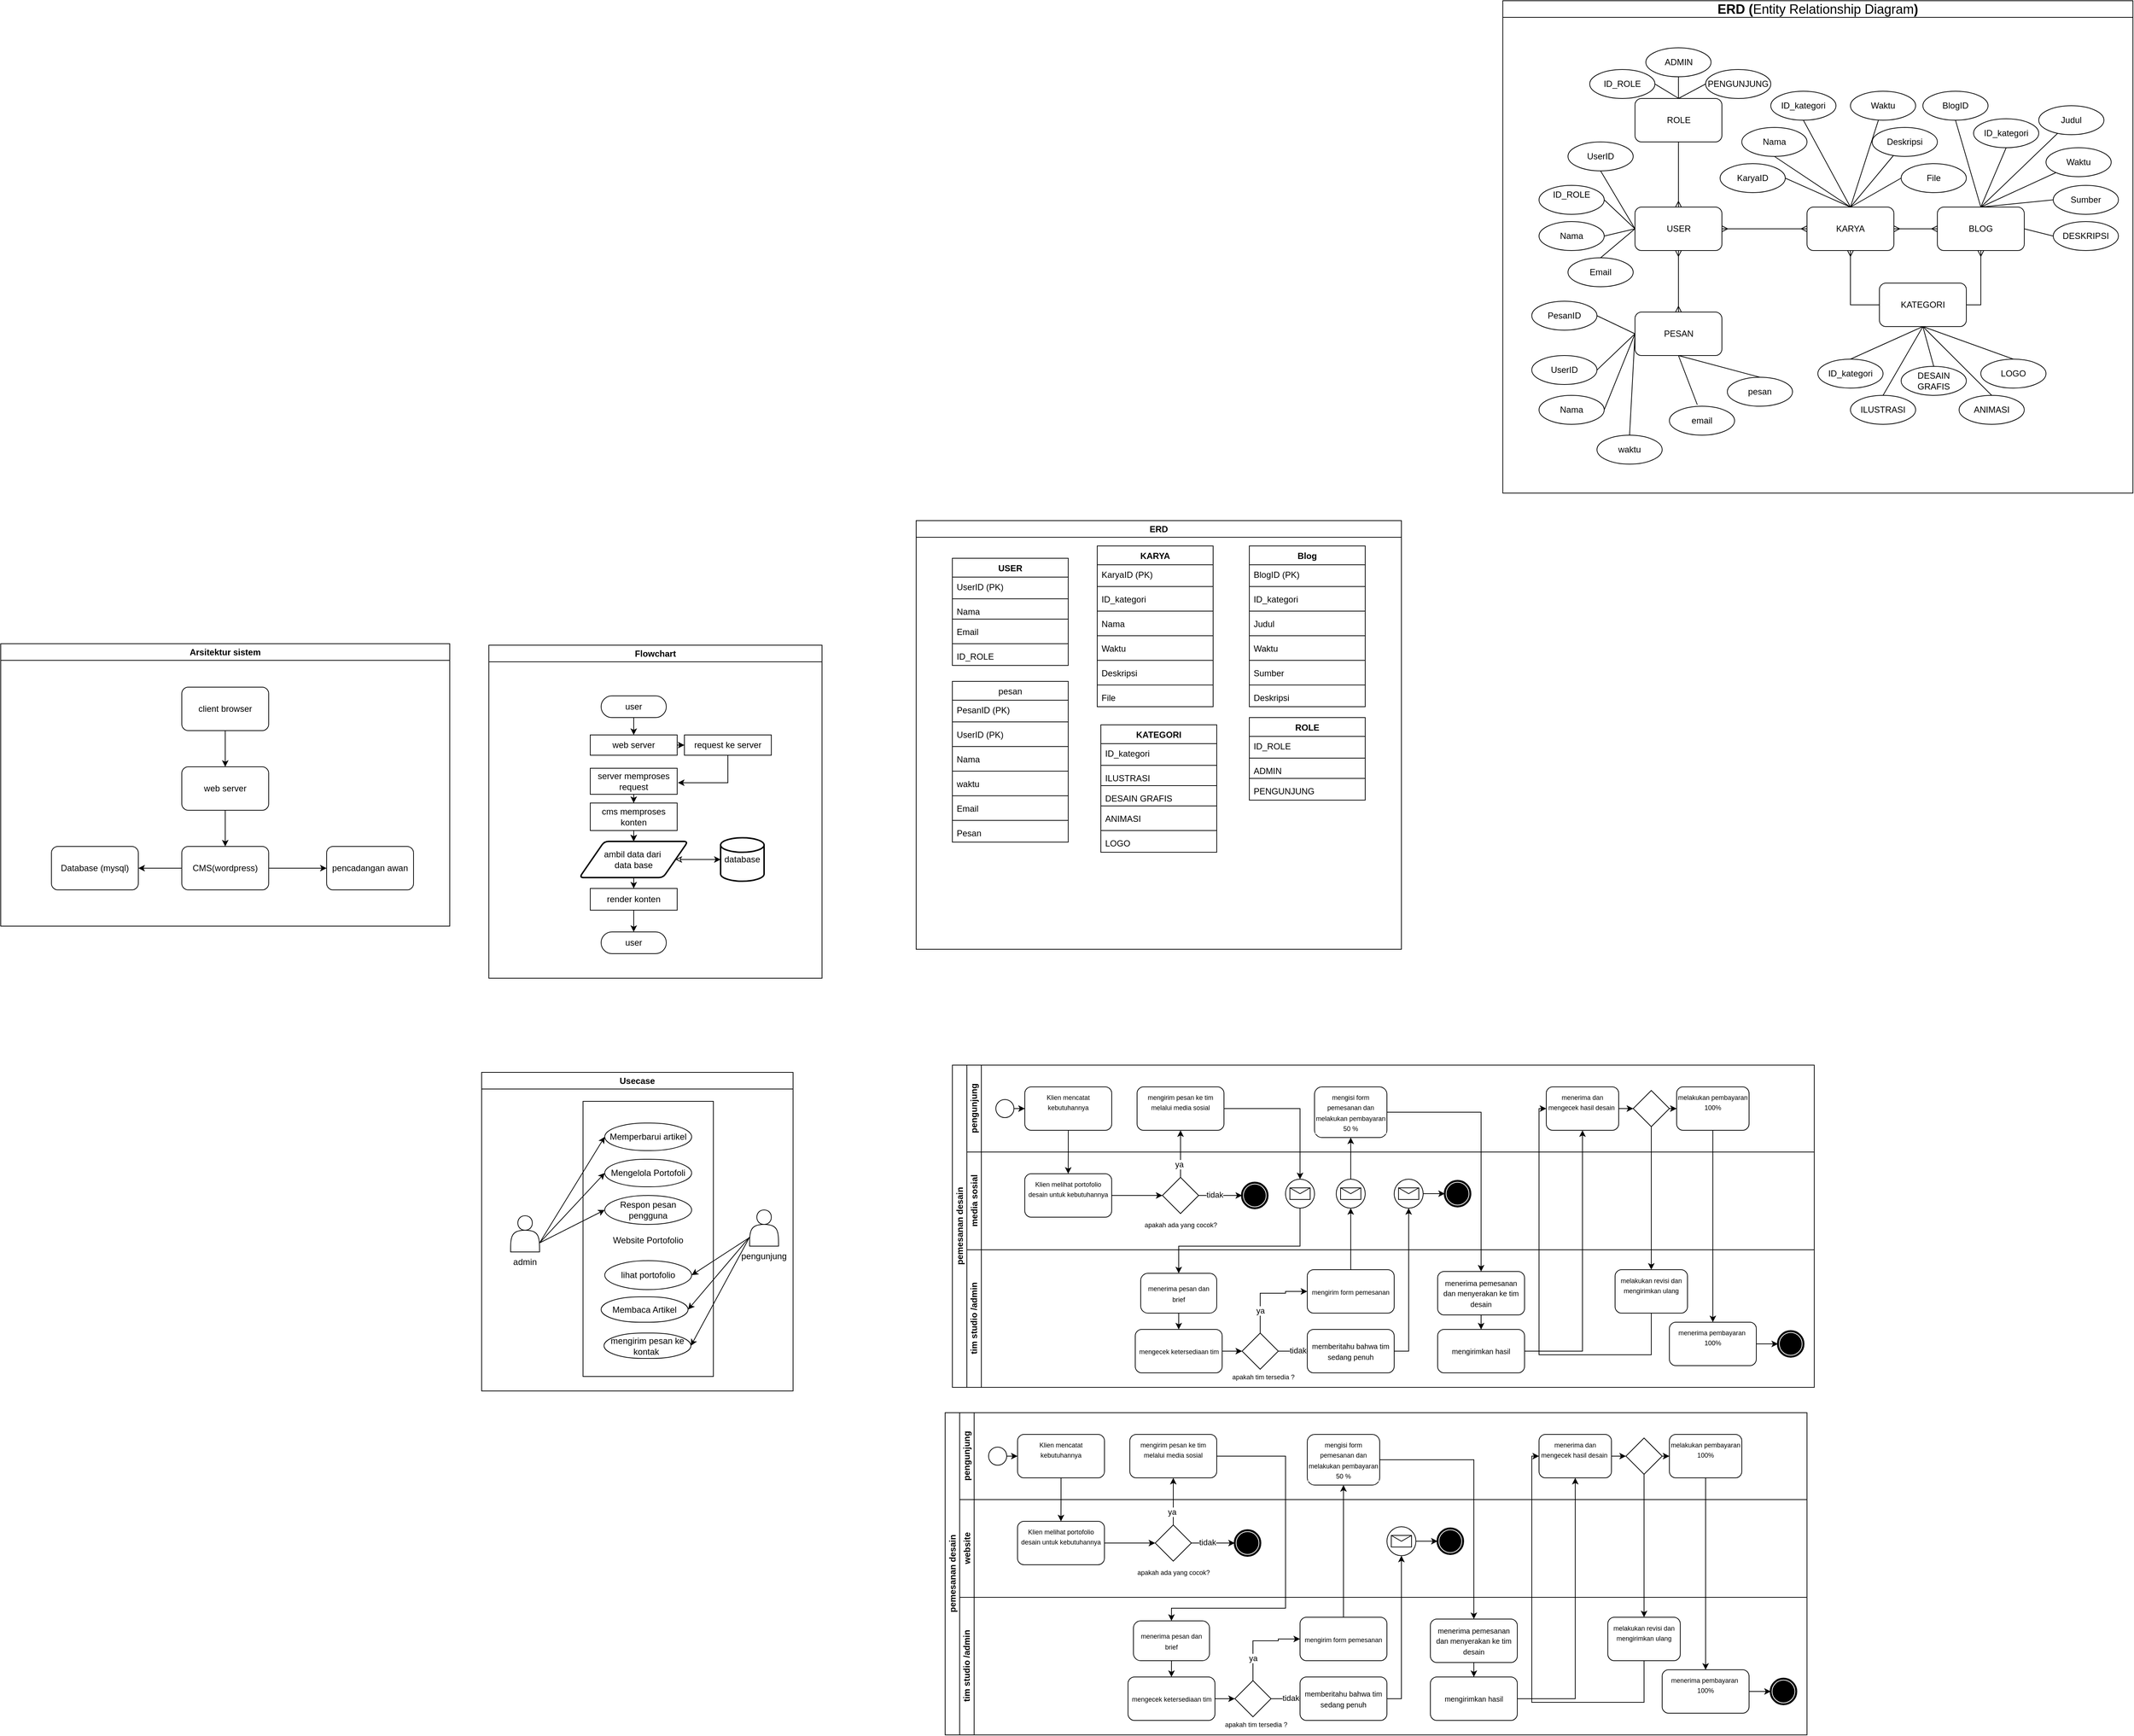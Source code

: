<mxfile version="25.0.3">
  <diagram name="Page-1" id="RqJNzkD2IPTyw5_sIuZs">
    <mxGraphModel dx="1226" dy="2421" grid="1" gridSize="10" guides="1" tooltips="1" connect="1" arrows="1" fold="1" page="1" pageScale="1" pageWidth="1100" pageHeight="850" math="0" shadow="0">
      <root>
        <mxCell id="0" />
        <mxCell id="1" parent="0" />
        <mxCell id="awmHdGiAZfIyFGWJGynD-1" value="Arsitektur sistem" style="swimlane;whiteSpace=wrap;html=1;" parent="1" vertex="1">
          <mxGeometry x="76" y="28" width="620" height="390" as="geometry" />
        </mxCell>
        <mxCell id="awmHdGiAZfIyFGWJGynD-4" value="" style="edgeStyle=orthogonalEdgeStyle;rounded=0;orthogonalLoop=1;jettySize=auto;html=1;" parent="awmHdGiAZfIyFGWJGynD-1" source="awmHdGiAZfIyFGWJGynD-2" target="awmHdGiAZfIyFGWJGynD-3" edge="1">
          <mxGeometry relative="1" as="geometry" />
        </mxCell>
        <mxCell id="awmHdGiAZfIyFGWJGynD-2" value="client browser" style="rounded=1;whiteSpace=wrap;html=1;" parent="awmHdGiAZfIyFGWJGynD-1" vertex="1">
          <mxGeometry x="250" y="60" width="120" height="60" as="geometry" />
        </mxCell>
        <mxCell id="awmHdGiAZfIyFGWJGynD-6" value="" style="edgeStyle=orthogonalEdgeStyle;rounded=0;orthogonalLoop=1;jettySize=auto;html=1;" parent="awmHdGiAZfIyFGWJGynD-1" source="awmHdGiAZfIyFGWJGynD-3" target="awmHdGiAZfIyFGWJGynD-5" edge="1">
          <mxGeometry relative="1" as="geometry" />
        </mxCell>
        <mxCell id="awmHdGiAZfIyFGWJGynD-3" value="web server" style="whiteSpace=wrap;html=1;rounded=1;" parent="awmHdGiAZfIyFGWJGynD-1" vertex="1">
          <mxGeometry x="250" y="170" width="120" height="60" as="geometry" />
        </mxCell>
        <mxCell id="awmHdGiAZfIyFGWJGynD-8" value="" style="edgeStyle=orthogonalEdgeStyle;rounded=0;orthogonalLoop=1;jettySize=auto;html=1;" parent="awmHdGiAZfIyFGWJGynD-1" source="awmHdGiAZfIyFGWJGynD-5" target="awmHdGiAZfIyFGWJGynD-7" edge="1">
          <mxGeometry relative="1" as="geometry" />
        </mxCell>
        <mxCell id="awmHdGiAZfIyFGWJGynD-10" value="" style="edgeStyle=orthogonalEdgeStyle;rounded=0;orthogonalLoop=1;jettySize=auto;html=1;" parent="awmHdGiAZfIyFGWJGynD-1" source="awmHdGiAZfIyFGWJGynD-5" target="awmHdGiAZfIyFGWJGynD-9" edge="1">
          <mxGeometry relative="1" as="geometry" />
        </mxCell>
        <mxCell id="awmHdGiAZfIyFGWJGynD-5" value="CMS(wordpress)" style="whiteSpace=wrap;html=1;rounded=1;" parent="awmHdGiAZfIyFGWJGynD-1" vertex="1">
          <mxGeometry x="250" y="280" width="120" height="60" as="geometry" />
        </mxCell>
        <mxCell id="awmHdGiAZfIyFGWJGynD-7" value="Database (mysql)" style="whiteSpace=wrap;html=1;rounded=1;" parent="awmHdGiAZfIyFGWJGynD-1" vertex="1">
          <mxGeometry x="70" y="280" width="120" height="60" as="geometry" />
        </mxCell>
        <mxCell id="awmHdGiAZfIyFGWJGynD-9" value="pencadangan awan" style="whiteSpace=wrap;html=1;rounded=1;" parent="awmHdGiAZfIyFGWJGynD-1" vertex="1">
          <mxGeometry x="450" y="280" width="120" height="60" as="geometry" />
        </mxCell>
        <mxCell id="awmHdGiAZfIyFGWJGynD-11" value="Flowchart" style="swimlane;whiteSpace=wrap;html=1;" parent="1" vertex="1">
          <mxGeometry x="750" y="30" width="460" height="460" as="geometry" />
        </mxCell>
        <mxCell id="awmHdGiAZfIyFGWJGynD-12" value="" style="edgeStyle=orthogonalEdgeStyle;rounded=0;orthogonalLoop=1;jettySize=auto;html=1;" parent="awmHdGiAZfIyFGWJGynD-11" source="awmHdGiAZfIyFGWJGynD-13" target="awmHdGiAZfIyFGWJGynD-15" edge="1">
          <mxGeometry relative="1" as="geometry" />
        </mxCell>
        <mxCell id="awmHdGiAZfIyFGWJGynD-13" value="user" style="rounded=1;whiteSpace=wrap;html=1;arcSize=50;" parent="awmHdGiAZfIyFGWJGynD-11" vertex="1">
          <mxGeometry x="155" y="70" width="90" height="30" as="geometry" />
        </mxCell>
        <mxCell id="awmHdGiAZfIyFGWJGynD-14" value="" style="edgeStyle=orthogonalEdgeStyle;rounded=0;orthogonalLoop=1;jettySize=auto;html=1;" parent="awmHdGiAZfIyFGWJGynD-11" source="awmHdGiAZfIyFGWJGynD-15" target="awmHdGiAZfIyFGWJGynD-18" edge="1">
          <mxGeometry relative="1" as="geometry" />
        </mxCell>
        <mxCell id="awmHdGiAZfIyFGWJGynD-15" value="web server" style="whiteSpace=wrap;html=1;rounded=1;arcSize=0;" parent="awmHdGiAZfIyFGWJGynD-11" vertex="1">
          <mxGeometry x="140" y="124" width="120" height="28" as="geometry" />
        </mxCell>
        <mxCell id="awmHdGiAZfIyFGWJGynD-23" value="" style="edgeStyle=orthogonalEdgeStyle;rounded=0;orthogonalLoop=1;jettySize=auto;html=1;entryX=1.008;entryY=0.56;entryDx=0;entryDy=0;entryPerimeter=0;" parent="awmHdGiAZfIyFGWJGynD-11" source="awmHdGiAZfIyFGWJGynD-18" target="awmHdGiAZfIyFGWJGynD-22" edge="1">
          <mxGeometry relative="1" as="geometry">
            <mxPoint x="290" y="210" as="targetPoint" />
            <Array as="points">
              <mxPoint x="330" y="190" />
              <mxPoint x="261" y="190" />
            </Array>
          </mxGeometry>
        </mxCell>
        <mxCell id="awmHdGiAZfIyFGWJGynD-18" value="request ke server" style="whiteSpace=wrap;html=1;rounded=1;arcSize=0;" parent="awmHdGiAZfIyFGWJGynD-11" vertex="1">
          <mxGeometry x="270" y="124" width="120" height="28" as="geometry" />
        </mxCell>
        <mxCell id="awmHdGiAZfIyFGWJGynD-25" value="" style="edgeStyle=orthogonalEdgeStyle;rounded=0;orthogonalLoop=1;jettySize=auto;html=1;" parent="awmHdGiAZfIyFGWJGynD-11" source="awmHdGiAZfIyFGWJGynD-22" target="awmHdGiAZfIyFGWJGynD-24" edge="1">
          <mxGeometry relative="1" as="geometry" />
        </mxCell>
        <mxCell id="awmHdGiAZfIyFGWJGynD-22" value="server memproses request" style="whiteSpace=wrap;html=1;rounded=1;arcSize=0;" parent="awmHdGiAZfIyFGWJGynD-11" vertex="1">
          <mxGeometry x="140" y="170" width="120" height="36" as="geometry" />
        </mxCell>
        <mxCell id="awmHdGiAZfIyFGWJGynD-27" value="" style="edgeStyle=orthogonalEdgeStyle;rounded=0;orthogonalLoop=1;jettySize=auto;html=1;" parent="awmHdGiAZfIyFGWJGynD-11" source="awmHdGiAZfIyFGWJGynD-24" target="awmHdGiAZfIyFGWJGynD-26" edge="1">
          <mxGeometry relative="1" as="geometry" />
        </mxCell>
        <mxCell id="awmHdGiAZfIyFGWJGynD-32" style="edgeStyle=orthogonalEdgeStyle;rounded=0;orthogonalLoop=1;jettySize=auto;html=1;" parent="awmHdGiAZfIyFGWJGynD-11" source="awmHdGiAZfIyFGWJGynD-24" target="awmHdGiAZfIyFGWJGynD-26" edge="1">
          <mxGeometry relative="1" as="geometry" />
        </mxCell>
        <mxCell id="awmHdGiAZfIyFGWJGynD-24" value="cms memproses konten" style="whiteSpace=wrap;html=1;rounded=1;arcSize=0;" parent="awmHdGiAZfIyFGWJGynD-11" vertex="1">
          <mxGeometry x="140" y="218" width="120" height="38" as="geometry" />
        </mxCell>
        <mxCell id="awmHdGiAZfIyFGWJGynD-38" value="" style="edgeStyle=orthogonalEdgeStyle;rounded=0;orthogonalLoop=1;jettySize=auto;html=1;" parent="awmHdGiAZfIyFGWJGynD-11" source="awmHdGiAZfIyFGWJGynD-26" target="awmHdGiAZfIyFGWJGynD-37" edge="1">
          <mxGeometry relative="1" as="geometry" />
        </mxCell>
        <mxCell id="awmHdGiAZfIyFGWJGynD-26" value="ambil data dari&amp;nbsp;&lt;div&gt;data base&lt;/div&gt;" style="whiteSpace=wrap;html=1;rounded=1;shape=parallelogram;strokeWidth=2;perimeter=parallelogramPerimeter;arcSize=12;size=0.23;" parent="awmHdGiAZfIyFGWJGynD-11" vertex="1">
          <mxGeometry x="125" y="271" width="150" height="50" as="geometry" />
        </mxCell>
        <mxCell id="awmHdGiAZfIyFGWJGynD-33" value="user" style="rounded=1;whiteSpace=wrap;html=1;arcSize=50;" parent="awmHdGiAZfIyFGWJGynD-11" vertex="1">
          <mxGeometry x="155" y="396" width="90" height="30" as="geometry" />
        </mxCell>
        <mxCell id="awmHdGiAZfIyFGWJGynD-39" value="" style="edgeStyle=orthogonalEdgeStyle;rounded=0;orthogonalLoop=1;jettySize=auto;html=1;" parent="awmHdGiAZfIyFGWJGynD-11" source="awmHdGiAZfIyFGWJGynD-37" target="awmHdGiAZfIyFGWJGynD-33" edge="1">
          <mxGeometry relative="1" as="geometry" />
        </mxCell>
        <mxCell id="awmHdGiAZfIyFGWJGynD-37" value="render konten" style="whiteSpace=wrap;html=1;rounded=1;arcSize=0;" parent="awmHdGiAZfIyFGWJGynD-11" vertex="1">
          <mxGeometry x="140" y="336" width="120" height="30" as="geometry" />
        </mxCell>
        <mxCell id="awmHdGiAZfIyFGWJGynD-40" value="database" style="strokeWidth=2;html=1;shape=mxgraph.flowchart.database;whiteSpace=wrap;" parent="awmHdGiAZfIyFGWJGynD-11" vertex="1">
          <mxGeometry x="320" y="266" width="60" height="60" as="geometry" />
        </mxCell>
        <mxCell id="awmHdGiAZfIyFGWJGynD-41" style="edgeStyle=orthogonalEdgeStyle;rounded=0;orthogonalLoop=1;jettySize=auto;html=1;entryX=0;entryY=0.5;entryDx=0;entryDy=0;entryPerimeter=0;startArrow=classic;startFill=0;" parent="awmHdGiAZfIyFGWJGynD-11" source="awmHdGiAZfIyFGWJGynD-26" target="awmHdGiAZfIyFGWJGynD-40" edge="1">
          <mxGeometry relative="1" as="geometry" />
        </mxCell>
        <mxCell id="awmHdGiAZfIyFGWJGynD-44" value="Usecase" style="swimlane;whiteSpace=wrap;html=1;startSize=23;" parent="1" vertex="1">
          <mxGeometry x="740" y="620" width="430" height="440" as="geometry" />
        </mxCell>
        <mxCell id="awmHdGiAZfIyFGWJGynD-67" value="" style="rounded=100;whiteSpace=wrap;html=1;fillColor=none;" parent="awmHdGiAZfIyFGWJGynD-44" vertex="1">
          <mxGeometry x="140" y="40" width="180" height="380" as="geometry" />
        </mxCell>
        <mxCell id="awmHdGiAZfIyFGWJGynD-48" value="Mengelola Portofoli" style="whiteSpace=wrap;html=1;rounded=1;arcSize=150;" parent="awmHdGiAZfIyFGWJGynD-44" vertex="1">
          <mxGeometry x="170" y="120" width="120" height="38" as="geometry" />
        </mxCell>
        <mxCell id="awmHdGiAZfIyFGWJGynD-85" style="rounded=0;orthogonalLoop=1;jettySize=auto;html=1;entryX=0;entryY=0.5;entryDx=0;entryDy=0;exitX=1;exitY=0.75;exitDx=0;exitDy=0;" parent="awmHdGiAZfIyFGWJGynD-44" source="awmHdGiAZfIyFGWJGynD-63" target="awmHdGiAZfIyFGWJGynD-48" edge="1">
          <mxGeometry relative="1" as="geometry" />
        </mxCell>
        <mxCell id="awmHdGiAZfIyFGWJGynD-86" style="rounded=0;orthogonalLoop=1;jettySize=auto;html=1;entryX=0;entryY=0.5;entryDx=0;entryDy=0;exitX=1;exitY=0.75;exitDx=0;exitDy=0;" parent="awmHdGiAZfIyFGWJGynD-44" source="awmHdGiAZfIyFGWJGynD-63" target="awmHdGiAZfIyFGWJGynD-82" edge="1">
          <mxGeometry relative="1" as="geometry" />
        </mxCell>
        <mxCell id="awmHdGiAZfIyFGWJGynD-63" value="" style="shape=actor;whiteSpace=wrap;html=1;" parent="awmHdGiAZfIyFGWJGynD-44" vertex="1">
          <mxGeometry x="40" y="198" width="40" height="50" as="geometry" />
        </mxCell>
        <mxCell id="awmHdGiAZfIyFGWJGynD-87" style="rounded=0;orthogonalLoop=1;jettySize=auto;html=1;entryX=1;entryY=0.5;entryDx=0;entryDy=0;" parent="awmHdGiAZfIyFGWJGynD-44" source="awmHdGiAZfIyFGWJGynD-64" target="awmHdGiAZfIyFGWJGynD-83" edge="1">
          <mxGeometry relative="1" as="geometry" />
        </mxCell>
        <mxCell id="awmHdGiAZfIyFGWJGynD-88" style="rounded=0;orthogonalLoop=1;jettySize=auto;html=1;entryX=1;entryY=0.5;entryDx=0;entryDy=0;exitX=0;exitY=0.75;exitDx=0;exitDy=0;" parent="awmHdGiAZfIyFGWJGynD-44" source="awmHdGiAZfIyFGWJGynD-64" target="awmHdGiAZfIyFGWJGynD-84" edge="1">
          <mxGeometry relative="1" as="geometry" />
        </mxCell>
        <mxCell id="awmHdGiAZfIyFGWJGynD-64" value="" style="shape=actor;whiteSpace=wrap;html=1;" parent="awmHdGiAZfIyFGWJGynD-44" vertex="1">
          <mxGeometry x="370" y="190" width="40" height="50" as="geometry" />
        </mxCell>
        <mxCell id="awmHdGiAZfIyFGWJGynD-68" value="Website Portofolio" style="text;strokeColor=none;fillColor=none;spacingLeft=4;spacingRight=4;overflow=hidden;rotatable=0;points=[[0,0.5],[1,0.5]];portConstraint=eastwest;fontSize=12;whiteSpace=wrap;html=1;align=center;" parent="awmHdGiAZfIyFGWJGynD-44" vertex="1">
          <mxGeometry x="165" y="218" width="130" height="30" as="geometry" />
        </mxCell>
        <mxCell id="awmHdGiAZfIyFGWJGynD-82" value="Respon pesan pengguna" style="whiteSpace=wrap;html=1;rounded=1;arcSize=150;" parent="awmHdGiAZfIyFGWJGynD-44" vertex="1">
          <mxGeometry x="170" y="170" width="120" height="40" as="geometry" />
        </mxCell>
        <mxCell id="awmHdGiAZfIyFGWJGynD-83" value="lihat portofolio" style="whiteSpace=wrap;html=1;rounded=1;arcSize=150;" parent="awmHdGiAZfIyFGWJGynD-44" vertex="1">
          <mxGeometry x="170" y="260" width="120" height="40" as="geometry" />
        </mxCell>
        <mxCell id="awmHdGiAZfIyFGWJGynD-84" value="mengirim pesan ke kontak&amp;nbsp;" style="whiteSpace=wrap;html=1;rounded=1;arcSize=150;" parent="awmHdGiAZfIyFGWJGynD-44" vertex="1">
          <mxGeometry x="169" y="360" width="120" height="35" as="geometry" />
        </mxCell>
        <mxCell id="awmHdGiAZfIyFGWJGynD-102" value="admin" style="text;strokeColor=none;fillColor=none;spacingLeft=4;spacingRight=4;overflow=hidden;rotatable=0;points=[[0,0.5],[1,0.5]];portConstraint=eastwest;fontSize=12;whiteSpace=wrap;html=1;align=center;" parent="awmHdGiAZfIyFGWJGynD-44" vertex="1">
          <mxGeometry x="20" y="248" width="80" height="30" as="geometry" />
        </mxCell>
        <mxCell id="awmHdGiAZfIyFGWJGynD-103" value="pengunjung" style="text;strokeColor=none;fillColor=none;spacingLeft=4;spacingRight=4;overflow=hidden;rotatable=0;points=[[0,0.5],[1,0.5]];portConstraint=eastwest;fontSize=12;whiteSpace=wrap;html=1;align=center;" parent="awmHdGiAZfIyFGWJGynD-44" vertex="1">
          <mxGeometry x="350" y="240" width="80" height="30" as="geometry" />
        </mxCell>
        <mxCell id="Iz-v-0gi1GHd7eRMlexf-13" value="Membaca Artikel" style="whiteSpace=wrap;html=1;rounded=1;arcSize=150;" parent="awmHdGiAZfIyFGWJGynD-44" vertex="1">
          <mxGeometry x="165" y="310" width="120" height="35" as="geometry" />
        </mxCell>
        <mxCell id="Iz-v-0gi1GHd7eRMlexf-14" value="Memperbarui artikel" style="whiteSpace=wrap;html=1;rounded=1;arcSize=150;" parent="awmHdGiAZfIyFGWJGynD-44" vertex="1">
          <mxGeometry x="170" y="70" width="120" height="38" as="geometry" />
        </mxCell>
        <mxCell id="Iz-v-0gi1GHd7eRMlexf-16" style="rounded=0;orthogonalLoop=1;jettySize=auto;html=1;entryX=0;entryY=0.5;entryDx=0;entryDy=0;exitX=1;exitY=0.75;exitDx=0;exitDy=0;" parent="awmHdGiAZfIyFGWJGynD-44" source="awmHdGiAZfIyFGWJGynD-63" target="Iz-v-0gi1GHd7eRMlexf-14" edge="1">
          <mxGeometry relative="1" as="geometry">
            <mxPoint x="90" y="246" as="sourcePoint" />
            <mxPoint x="180" y="154" as="targetPoint" />
          </mxGeometry>
        </mxCell>
        <mxCell id="Iz-v-0gi1GHd7eRMlexf-17" style="rounded=0;orthogonalLoop=1;jettySize=auto;html=1;entryX=1;entryY=0.5;entryDx=0;entryDy=0;exitX=0;exitY=0.75;exitDx=0;exitDy=0;" parent="awmHdGiAZfIyFGWJGynD-44" source="awmHdGiAZfIyFGWJGynD-64" target="Iz-v-0gi1GHd7eRMlexf-13" edge="1">
          <mxGeometry relative="1" as="geometry">
            <mxPoint x="380" y="238" as="sourcePoint" />
            <mxPoint x="299" y="391" as="targetPoint" />
          </mxGeometry>
        </mxCell>
        <mxCell id="awmHdGiAZfIyFGWJGynD-108" value="ERD" style="swimlane;whiteSpace=wrap;html=1;startSize=23;" parent="1" vertex="1">
          <mxGeometry x="1340" y="-142" width="670" height="592" as="geometry" />
        </mxCell>
        <mxCell id="awmHdGiAZfIyFGWJGynD-125" value="KARYA" style="swimlane;fontStyle=1;align=center;verticalAlign=top;childLayout=stackLayout;horizontal=1;startSize=26;horizontalStack=0;resizeParent=1;resizeParentMax=0;resizeLast=0;collapsible=1;marginBottom=0;whiteSpace=wrap;html=1;" parent="awmHdGiAZfIyFGWJGynD-108" vertex="1">
          <mxGeometry x="250" y="35" width="160" height="222" as="geometry" />
        </mxCell>
        <mxCell id="awmHdGiAZfIyFGWJGynD-126" value="KaryaID (PK)" style="text;strokeColor=none;fillColor=none;align=left;verticalAlign=top;spacingLeft=4;spacingRight=4;overflow=hidden;rotatable=0;points=[[0,0.5],[1,0.5]];portConstraint=eastwest;whiteSpace=wrap;html=1;" parent="awmHdGiAZfIyFGWJGynD-125" vertex="1">
          <mxGeometry y="26" width="160" height="26" as="geometry" />
        </mxCell>
        <mxCell id="awmHdGiAZfIyFGWJGynD-127" value="" style="line;strokeWidth=1;fillColor=none;align=left;verticalAlign=middle;spacingTop=-1;spacingLeft=3;spacingRight=3;rotatable=0;labelPosition=right;points=[];portConstraint=eastwest;strokeColor=inherit;" parent="awmHdGiAZfIyFGWJGynD-125" vertex="1">
          <mxGeometry y="52" width="160" height="8" as="geometry" />
        </mxCell>
        <mxCell id="awmHdGiAZfIyFGWJGynD-142" value="ID_kategori" style="text;strokeColor=none;fillColor=none;align=left;verticalAlign=top;spacingLeft=4;spacingRight=4;overflow=hidden;rotatable=0;points=[[0,0.5],[1,0.5]];portConstraint=eastwest;whiteSpace=wrap;html=1;" parent="awmHdGiAZfIyFGWJGynD-125" vertex="1">
          <mxGeometry y="60" width="160" height="26" as="geometry" />
        </mxCell>
        <mxCell id="awmHdGiAZfIyFGWJGynD-144" value="" style="line;strokeWidth=1;fillColor=none;align=left;verticalAlign=middle;spacingTop=-1;spacingLeft=3;spacingRight=3;rotatable=0;labelPosition=right;points=[];portConstraint=eastwest;strokeColor=inherit;" parent="awmHdGiAZfIyFGWJGynD-125" vertex="1">
          <mxGeometry y="86" width="160" height="8" as="geometry" />
        </mxCell>
        <mxCell id="awmHdGiAZfIyFGWJGynD-128" value="Nama" style="text;strokeColor=none;fillColor=none;align=left;verticalAlign=top;spacingLeft=4;spacingRight=4;overflow=hidden;rotatable=0;points=[[0,0.5],[1,0.5]];portConstraint=eastwest;whiteSpace=wrap;html=1;" parent="awmHdGiAZfIyFGWJGynD-125" vertex="1">
          <mxGeometry y="94" width="160" height="26" as="geometry" />
        </mxCell>
        <mxCell id="awmHdGiAZfIyFGWJGynD-143" value="" style="line;strokeWidth=1;fillColor=none;align=left;verticalAlign=middle;spacingTop=-1;spacingLeft=3;spacingRight=3;rotatable=0;labelPosition=right;points=[];portConstraint=eastwest;strokeColor=inherit;" parent="awmHdGiAZfIyFGWJGynD-125" vertex="1">
          <mxGeometry y="120" width="160" height="8" as="geometry" />
        </mxCell>
        <mxCell id="Iz-v-0gi1GHd7eRMlexf-102" value="Waktu" style="text;strokeColor=none;fillColor=none;align=left;verticalAlign=top;spacingLeft=4;spacingRight=4;overflow=hidden;rotatable=0;points=[[0,0.5],[1,0.5]];portConstraint=eastwest;whiteSpace=wrap;html=1;" parent="awmHdGiAZfIyFGWJGynD-125" vertex="1">
          <mxGeometry y="128" width="160" height="26" as="geometry" />
        </mxCell>
        <mxCell id="Iz-v-0gi1GHd7eRMlexf-105" value="" style="line;strokeWidth=1;fillColor=none;align=left;verticalAlign=middle;spacingTop=-1;spacingLeft=3;spacingRight=3;rotatable=0;labelPosition=right;points=[];portConstraint=eastwest;strokeColor=inherit;" parent="awmHdGiAZfIyFGWJGynD-125" vertex="1">
          <mxGeometry y="154" width="160" height="8" as="geometry" />
        </mxCell>
        <mxCell id="awmHdGiAZfIyFGWJGynD-141" value="Deskripsi" style="text;strokeColor=none;fillColor=none;align=left;verticalAlign=top;spacingLeft=4;spacingRight=4;overflow=hidden;rotatable=0;points=[[0,0.5],[1,0.5]];portConstraint=eastwest;whiteSpace=wrap;html=1;" parent="awmHdGiAZfIyFGWJGynD-125" vertex="1">
          <mxGeometry y="162" width="160" height="26" as="geometry" />
        </mxCell>
        <mxCell id="Iz-v-0gi1GHd7eRMlexf-116" value="" style="line;strokeWidth=1;fillColor=none;align=left;verticalAlign=middle;spacingTop=-1;spacingLeft=3;spacingRight=3;rotatable=0;labelPosition=right;points=[];portConstraint=eastwest;strokeColor=inherit;" parent="awmHdGiAZfIyFGWJGynD-125" vertex="1">
          <mxGeometry y="188" width="160" height="8" as="geometry" />
        </mxCell>
        <mxCell id="Iz-v-0gi1GHd7eRMlexf-115" value="File" style="text;strokeColor=none;fillColor=none;align=left;verticalAlign=top;spacingLeft=4;spacingRight=4;overflow=hidden;rotatable=0;points=[[0,0.5],[1,0.5]];portConstraint=eastwest;whiteSpace=wrap;html=1;" parent="awmHdGiAZfIyFGWJGynD-125" vertex="1">
          <mxGeometry y="196" width="160" height="26" as="geometry" />
        </mxCell>
        <mxCell id="awmHdGiAZfIyFGWJGynD-130" value="Blog" style="swimlane;fontStyle=1;align=center;verticalAlign=top;childLayout=stackLayout;horizontal=1;startSize=26;horizontalStack=0;resizeParent=1;resizeParentMax=0;resizeLast=0;collapsible=1;marginBottom=0;whiteSpace=wrap;html=1;" parent="awmHdGiAZfIyFGWJGynD-108" vertex="1">
          <mxGeometry x="460" y="35" width="160" height="222" as="geometry" />
        </mxCell>
        <mxCell id="awmHdGiAZfIyFGWJGynD-131" value="BlogID (PK)" style="text;strokeColor=none;fillColor=none;align=left;verticalAlign=top;spacingLeft=4;spacingRight=4;overflow=hidden;rotatable=0;points=[[0,0.5],[1,0.5]];portConstraint=eastwest;whiteSpace=wrap;html=1;" parent="awmHdGiAZfIyFGWJGynD-130" vertex="1">
          <mxGeometry y="26" width="160" height="26" as="geometry" />
        </mxCell>
        <mxCell id="awmHdGiAZfIyFGWJGynD-132" value="" style="line;strokeWidth=1;fillColor=none;align=left;verticalAlign=middle;spacingTop=-1;spacingLeft=3;spacingRight=3;rotatable=0;labelPosition=right;points=[];portConstraint=eastwest;strokeColor=inherit;" parent="awmHdGiAZfIyFGWJGynD-130" vertex="1">
          <mxGeometry y="52" width="160" height="8" as="geometry" />
        </mxCell>
        <mxCell id="Iz-v-0gi1GHd7eRMlexf-37" value="ID_kategori" style="text;strokeColor=none;fillColor=none;align=left;verticalAlign=top;spacingLeft=4;spacingRight=4;overflow=hidden;rotatable=0;points=[[0,0.5],[1,0.5]];portConstraint=eastwest;whiteSpace=wrap;html=1;" parent="awmHdGiAZfIyFGWJGynD-130" vertex="1">
          <mxGeometry y="60" width="160" height="26" as="geometry" />
        </mxCell>
        <mxCell id="awmHdGiAZfIyFGWJGynD-148" value="" style="line;strokeWidth=1;fillColor=none;align=left;verticalAlign=middle;spacingTop=-1;spacingLeft=3;spacingRight=3;rotatable=0;labelPosition=right;points=[];portConstraint=eastwest;strokeColor=inherit;" parent="awmHdGiAZfIyFGWJGynD-130" vertex="1">
          <mxGeometry y="86" width="160" height="8" as="geometry" />
        </mxCell>
        <mxCell id="awmHdGiAZfIyFGWJGynD-133" value="Judul" style="text;strokeColor=none;fillColor=none;align=left;verticalAlign=top;spacingLeft=4;spacingRight=4;overflow=hidden;rotatable=0;points=[[0,0.5],[1,0.5]];portConstraint=eastwest;whiteSpace=wrap;html=1;" parent="awmHdGiAZfIyFGWJGynD-130" vertex="1">
          <mxGeometry y="94" width="160" height="26" as="geometry" />
        </mxCell>
        <mxCell id="awmHdGiAZfIyFGWJGynD-147" value="" style="line;strokeWidth=1;fillColor=none;align=left;verticalAlign=middle;spacingTop=-1;spacingLeft=3;spacingRight=3;rotatable=0;labelPosition=right;points=[];portConstraint=eastwest;strokeColor=inherit;" parent="awmHdGiAZfIyFGWJGynD-130" vertex="1">
          <mxGeometry y="120" width="160" height="8" as="geometry" />
        </mxCell>
        <mxCell id="Iz-v-0gi1GHd7eRMlexf-99" value="Waktu" style="text;strokeColor=none;fillColor=none;align=left;verticalAlign=top;spacingLeft=4;spacingRight=4;overflow=hidden;rotatable=0;points=[[0,0.5],[1,0.5]];portConstraint=eastwest;whiteSpace=wrap;html=1;" parent="awmHdGiAZfIyFGWJGynD-130" vertex="1">
          <mxGeometry y="128" width="160" height="26" as="geometry" />
        </mxCell>
        <mxCell id="Iz-v-0gi1GHd7eRMlexf-100" value="" style="line;strokeWidth=1;fillColor=none;align=left;verticalAlign=middle;spacingTop=-1;spacingLeft=3;spacingRight=3;rotatable=0;labelPosition=right;points=[];portConstraint=eastwest;strokeColor=inherit;" parent="awmHdGiAZfIyFGWJGynD-130" vertex="1">
          <mxGeometry y="154" width="160" height="8" as="geometry" />
        </mxCell>
        <mxCell id="awmHdGiAZfIyFGWJGynD-145" value="Sumber" style="text;strokeColor=none;fillColor=none;align=left;verticalAlign=top;spacingLeft=4;spacingRight=4;overflow=hidden;rotatable=0;points=[[0,0.5],[1,0.5]];portConstraint=eastwest;whiteSpace=wrap;html=1;" parent="awmHdGiAZfIyFGWJGynD-130" vertex="1">
          <mxGeometry y="162" width="160" height="26" as="geometry" />
        </mxCell>
        <mxCell id="dnkO50h_t2OPDgqWt-wY-100" value="" style="line;strokeWidth=1;fillColor=none;align=left;verticalAlign=middle;spacingTop=-1;spacingLeft=3;spacingRight=3;rotatable=0;labelPosition=right;points=[];portConstraint=eastwest;strokeColor=inherit;" vertex="1" parent="awmHdGiAZfIyFGWJGynD-130">
          <mxGeometry y="188" width="160" height="8" as="geometry" />
        </mxCell>
        <mxCell id="dnkO50h_t2OPDgqWt-wY-99" value="Deskripsi" style="text;strokeColor=none;fillColor=none;align=left;verticalAlign=top;spacingLeft=4;spacingRight=4;overflow=hidden;rotatable=0;points=[[0,0.5],[1,0.5]];portConstraint=eastwest;whiteSpace=wrap;html=1;" vertex="1" parent="awmHdGiAZfIyFGWJGynD-130">
          <mxGeometry y="196" width="160" height="26" as="geometry" />
        </mxCell>
        <mxCell id="awmHdGiAZfIyFGWJGynD-104" value="USER" style="swimlane;fontStyle=1;align=center;verticalAlign=top;childLayout=stackLayout;horizontal=1;startSize=26;horizontalStack=0;resizeParent=1;resizeParentMax=0;resizeLast=0;collapsible=1;marginBottom=0;whiteSpace=wrap;html=1;" parent="awmHdGiAZfIyFGWJGynD-108" vertex="1">
          <mxGeometry x="49.94" y="52" width="160" height="148" as="geometry">
            <mxRectangle x="1750" y="90" width="70" height="30" as="alternateBounds" />
          </mxGeometry>
        </mxCell>
        <mxCell id="awmHdGiAZfIyFGWJGynD-105" value="UserID (PK)" style="text;strokeColor=none;fillColor=none;align=left;verticalAlign=top;spacingLeft=4;spacingRight=4;overflow=hidden;rotatable=0;points=[[0,0.5],[1,0.5]];portConstraint=eastwest;whiteSpace=wrap;html=1;" parent="awmHdGiAZfIyFGWJGynD-104" vertex="1">
          <mxGeometry y="26" width="160" height="26" as="geometry" />
        </mxCell>
        <mxCell id="awmHdGiAZfIyFGWJGynD-106" value="" style="line;strokeWidth=1;fillColor=none;align=left;verticalAlign=middle;spacingTop=-1;spacingLeft=3;spacingRight=3;rotatable=0;labelPosition=right;points=[];portConstraint=eastwest;strokeColor=inherit;" parent="awmHdGiAZfIyFGWJGynD-104" vertex="1">
          <mxGeometry y="52" width="160" height="8" as="geometry" />
        </mxCell>
        <mxCell id="awmHdGiAZfIyFGWJGynD-107" value="Nama" style="text;strokeColor=none;fillColor=none;align=left;verticalAlign=top;spacingLeft=4;spacingRight=4;overflow=hidden;rotatable=0;points=[[0,0.5],[1,0.5]];portConstraint=eastwest;whiteSpace=wrap;html=1;" parent="awmHdGiAZfIyFGWJGynD-104" vertex="1">
          <mxGeometry y="60" width="160" height="20" as="geometry" />
        </mxCell>
        <mxCell id="awmHdGiAZfIyFGWJGynD-137" value="" style="line;strokeWidth=1;fillColor=none;align=left;verticalAlign=middle;spacingTop=-1;spacingLeft=3;spacingRight=3;rotatable=0;labelPosition=right;points=[];portConstraint=eastwest;strokeColor=inherit;" parent="awmHdGiAZfIyFGWJGynD-104" vertex="1">
          <mxGeometry y="80" width="160" height="8" as="geometry" />
        </mxCell>
        <mxCell id="awmHdGiAZfIyFGWJGynD-136" value="Email" style="text;strokeColor=none;fillColor=none;align=left;verticalAlign=top;spacingLeft=4;spacingRight=4;overflow=hidden;rotatable=0;points=[[0,0.5],[1,0.5]];portConstraint=eastwest;whiteSpace=wrap;html=1;" parent="awmHdGiAZfIyFGWJGynD-104" vertex="1">
          <mxGeometry y="88" width="160" height="26" as="geometry" />
        </mxCell>
        <mxCell id="dnkO50h_t2OPDgqWt-wY-129" value="" style="line;strokeWidth=1;fillColor=none;align=left;verticalAlign=middle;spacingTop=-1;spacingLeft=3;spacingRight=3;rotatable=0;labelPosition=right;points=[];portConstraint=eastwest;strokeColor=inherit;" vertex="1" parent="awmHdGiAZfIyFGWJGynD-104">
          <mxGeometry y="114" width="160" height="8" as="geometry" />
        </mxCell>
        <mxCell id="dnkO50h_t2OPDgqWt-wY-127" value="ID_ROLE" style="text;strokeColor=none;fillColor=none;align=left;verticalAlign=top;spacingLeft=4;spacingRight=4;overflow=hidden;rotatable=0;points=[[0,0.5],[1,0.5]];portConstraint=eastwest;whiteSpace=wrap;html=1;" vertex="1" parent="awmHdGiAZfIyFGWJGynD-104">
          <mxGeometry y="122" width="160" height="26" as="geometry" />
        </mxCell>
        <mxCell id="Iz-v-0gi1GHd7eRMlexf-19" value="pesan" style="swimlane;fontStyle=0;align=center;verticalAlign=top;childLayout=stackLayout;horizontal=1;startSize=26;horizontalStack=0;resizeParent=1;resizeParentMax=0;resizeLast=0;collapsible=1;marginBottom=0;whiteSpace=wrap;html=1;" parent="awmHdGiAZfIyFGWJGynD-108" vertex="1">
          <mxGeometry x="49.94" y="222" width="160" height="222" as="geometry" />
        </mxCell>
        <mxCell id="Iz-v-0gi1GHd7eRMlexf-20" value="PesanID (PK)" style="text;strokeColor=none;fillColor=none;align=left;verticalAlign=top;spacingLeft=4;spacingRight=4;overflow=hidden;rotatable=0;points=[[0,0.5],[1,0.5]];portConstraint=eastwest;whiteSpace=wrap;html=1;" parent="Iz-v-0gi1GHd7eRMlexf-19" vertex="1">
          <mxGeometry y="26" width="160" height="26" as="geometry" />
        </mxCell>
        <mxCell id="Iz-v-0gi1GHd7eRMlexf-21" value="" style="line;strokeWidth=1;fillColor=none;align=left;verticalAlign=middle;spacingTop=-1;spacingLeft=3;spacingRight=3;rotatable=0;labelPosition=right;points=[];portConstraint=eastwest;strokeColor=inherit;" parent="Iz-v-0gi1GHd7eRMlexf-19" vertex="1">
          <mxGeometry y="52" width="160" height="8" as="geometry" />
        </mxCell>
        <mxCell id="Iz-v-0gi1GHd7eRMlexf-22" value="UserID (PK)" style="text;strokeColor=none;fillColor=none;align=left;verticalAlign=top;spacingLeft=4;spacingRight=4;overflow=hidden;rotatable=0;points=[[0,0.5],[1,0.5]];portConstraint=eastwest;whiteSpace=wrap;html=1;" parent="Iz-v-0gi1GHd7eRMlexf-19" vertex="1">
          <mxGeometry y="60" width="160" height="26" as="geometry" />
        </mxCell>
        <mxCell id="dnkO50h_t2OPDgqWt-wY-83" value="" style="line;strokeWidth=1;fillColor=none;align=left;verticalAlign=middle;spacingTop=-1;spacingLeft=3;spacingRight=3;rotatable=0;labelPosition=right;points=[];portConstraint=eastwest;strokeColor=inherit;" vertex="1" parent="Iz-v-0gi1GHd7eRMlexf-19">
          <mxGeometry y="86" width="160" height="8" as="geometry" />
        </mxCell>
        <mxCell id="dnkO50h_t2OPDgqWt-wY-82" value="Nama" style="text;strokeColor=none;fillColor=none;align=left;verticalAlign=top;spacingLeft=4;spacingRight=4;overflow=hidden;rotatable=0;points=[[0,0.5],[1,0.5]];portConstraint=eastwest;whiteSpace=wrap;html=1;" vertex="1" parent="Iz-v-0gi1GHd7eRMlexf-19">
          <mxGeometry y="94" width="160" height="26" as="geometry" />
        </mxCell>
        <mxCell id="Iz-v-0gi1GHd7eRMlexf-23" value="" style="line;strokeWidth=1;fillColor=none;align=left;verticalAlign=middle;spacingTop=-1;spacingLeft=3;spacingRight=3;rotatable=0;labelPosition=right;points=[];portConstraint=eastwest;strokeColor=inherit;" parent="Iz-v-0gi1GHd7eRMlexf-19" vertex="1">
          <mxGeometry y="120" width="160" height="8" as="geometry" />
        </mxCell>
        <mxCell id="Iz-v-0gi1GHd7eRMlexf-103" value="waktu" style="text;strokeColor=none;fillColor=none;align=left;verticalAlign=top;spacingLeft=4;spacingRight=4;overflow=hidden;rotatable=0;points=[[0,0.5],[1,0.5]];portConstraint=eastwest;whiteSpace=wrap;html=1;" parent="Iz-v-0gi1GHd7eRMlexf-19" vertex="1">
          <mxGeometry y="128" width="160" height="26" as="geometry" />
        </mxCell>
        <mxCell id="Iz-v-0gi1GHd7eRMlexf-104" value="" style="line;strokeWidth=1;fillColor=none;align=left;verticalAlign=middle;spacingTop=-1;spacingLeft=3;spacingRight=3;rotatable=0;labelPosition=right;points=[];portConstraint=eastwest;strokeColor=inherit;" parent="Iz-v-0gi1GHd7eRMlexf-19" vertex="1">
          <mxGeometry y="154" width="160" height="8" as="geometry" />
        </mxCell>
        <mxCell id="Iz-v-0gi1GHd7eRMlexf-24" value="Email" style="text;strokeColor=none;fillColor=none;align=left;verticalAlign=top;spacingLeft=4;spacingRight=4;overflow=hidden;rotatable=0;points=[[0,0.5],[1,0.5]];portConstraint=eastwest;whiteSpace=wrap;html=1;" parent="Iz-v-0gi1GHd7eRMlexf-19" vertex="1">
          <mxGeometry y="162" width="160" height="26" as="geometry" />
        </mxCell>
        <mxCell id="Iz-v-0gi1GHd7eRMlexf-25" value="" style="line;strokeWidth=1;fillColor=none;align=left;verticalAlign=middle;spacingTop=-1;spacingLeft=3;spacingRight=3;rotatable=0;labelPosition=right;points=[];portConstraint=eastwest;strokeColor=inherit;" parent="Iz-v-0gi1GHd7eRMlexf-19" vertex="1">
          <mxGeometry y="188" width="160" height="8" as="geometry" />
        </mxCell>
        <mxCell id="Iz-v-0gi1GHd7eRMlexf-26" value="Pesan" style="text;strokeColor=none;fillColor=none;align=left;verticalAlign=top;spacingLeft=4;spacingRight=4;overflow=hidden;rotatable=0;points=[[0,0.5],[1,0.5]];portConstraint=eastwest;whiteSpace=wrap;html=1;" parent="Iz-v-0gi1GHd7eRMlexf-19" vertex="1">
          <mxGeometry y="196" width="160" height="26" as="geometry" />
        </mxCell>
        <mxCell id="dnkO50h_t2OPDgqWt-wY-85" value="ROLE" style="swimlane;fontStyle=1;align=center;verticalAlign=top;childLayout=stackLayout;horizontal=1;startSize=26;horizontalStack=0;resizeParent=1;resizeParentMax=0;resizeLast=0;collapsible=1;marginBottom=0;whiteSpace=wrap;html=1;" vertex="1" parent="awmHdGiAZfIyFGWJGynD-108">
          <mxGeometry x="460" y="272" width="160" height="114" as="geometry">
            <mxRectangle x="1750" y="90" width="70" height="30" as="alternateBounds" />
          </mxGeometry>
        </mxCell>
        <mxCell id="dnkO50h_t2OPDgqWt-wY-86" value="ID_ROLE" style="text;strokeColor=none;fillColor=none;align=left;verticalAlign=top;spacingLeft=4;spacingRight=4;overflow=hidden;rotatable=0;points=[[0,0.5],[1,0.5]];portConstraint=eastwest;whiteSpace=wrap;html=1;" vertex="1" parent="dnkO50h_t2OPDgqWt-wY-85">
          <mxGeometry y="26" width="160" height="26" as="geometry" />
        </mxCell>
        <mxCell id="dnkO50h_t2OPDgqWt-wY-87" value="" style="line;strokeWidth=1;fillColor=none;align=left;verticalAlign=middle;spacingTop=-1;spacingLeft=3;spacingRight=3;rotatable=0;labelPosition=right;points=[];portConstraint=eastwest;strokeColor=inherit;" vertex="1" parent="dnkO50h_t2OPDgqWt-wY-85">
          <mxGeometry y="52" width="160" height="8" as="geometry" />
        </mxCell>
        <mxCell id="dnkO50h_t2OPDgqWt-wY-88" value="ADMIN" style="text;strokeColor=none;fillColor=none;align=left;verticalAlign=top;spacingLeft=4;spacingRight=4;overflow=hidden;rotatable=0;points=[[0,0.5],[1,0.5]];portConstraint=eastwest;whiteSpace=wrap;html=1;" vertex="1" parent="dnkO50h_t2OPDgqWt-wY-85">
          <mxGeometry y="60" width="160" height="20" as="geometry" />
        </mxCell>
        <mxCell id="dnkO50h_t2OPDgqWt-wY-89" value="" style="line;strokeWidth=1;fillColor=none;align=left;verticalAlign=middle;spacingTop=-1;spacingLeft=3;spacingRight=3;rotatable=0;labelPosition=right;points=[];portConstraint=eastwest;strokeColor=inherit;" vertex="1" parent="dnkO50h_t2OPDgqWt-wY-85">
          <mxGeometry y="80" width="160" height="8" as="geometry" />
        </mxCell>
        <mxCell id="dnkO50h_t2OPDgqWt-wY-90" value="PENGUNJUNG" style="text;strokeColor=none;fillColor=none;align=left;verticalAlign=top;spacingLeft=4;spacingRight=4;overflow=hidden;rotatable=0;points=[[0,0.5],[1,0.5]];portConstraint=eastwest;whiteSpace=wrap;html=1;" vertex="1" parent="dnkO50h_t2OPDgqWt-wY-85">
          <mxGeometry y="88" width="160" height="26" as="geometry" />
        </mxCell>
        <mxCell id="dnkO50h_t2OPDgqWt-wY-93" value="KATEGORI" style="swimlane;fontStyle=1;align=center;verticalAlign=top;childLayout=stackLayout;horizontal=1;startSize=26;horizontalStack=0;resizeParent=1;resizeParentMax=0;resizeLast=0;collapsible=1;marginBottom=0;whiteSpace=wrap;html=1;" vertex="1" parent="awmHdGiAZfIyFGWJGynD-108">
          <mxGeometry x="255" y="282" width="160" height="176" as="geometry">
            <mxRectangle x="1750" y="90" width="70" height="30" as="alternateBounds" />
          </mxGeometry>
        </mxCell>
        <mxCell id="dnkO50h_t2OPDgqWt-wY-94" value="ID_kategori" style="text;strokeColor=none;fillColor=none;align=left;verticalAlign=top;spacingLeft=4;spacingRight=4;overflow=hidden;rotatable=0;points=[[0,0.5],[1,0.5]];portConstraint=eastwest;whiteSpace=wrap;html=1;" vertex="1" parent="dnkO50h_t2OPDgqWt-wY-93">
          <mxGeometry y="26" width="160" height="26" as="geometry" />
        </mxCell>
        <mxCell id="dnkO50h_t2OPDgqWt-wY-95" value="" style="line;strokeWidth=1;fillColor=none;align=left;verticalAlign=middle;spacingTop=-1;spacingLeft=3;spacingRight=3;rotatable=0;labelPosition=right;points=[];portConstraint=eastwest;strokeColor=inherit;" vertex="1" parent="dnkO50h_t2OPDgqWt-wY-93">
          <mxGeometry y="52" width="160" height="8" as="geometry" />
        </mxCell>
        <mxCell id="dnkO50h_t2OPDgqWt-wY-96" value="ILUSTRASI" style="text;strokeColor=none;fillColor=none;align=left;verticalAlign=top;spacingLeft=4;spacingRight=4;overflow=hidden;rotatable=0;points=[[0,0.5],[1,0.5]];portConstraint=eastwest;whiteSpace=wrap;html=1;" vertex="1" parent="dnkO50h_t2OPDgqWt-wY-93">
          <mxGeometry y="60" width="160" height="20" as="geometry" />
        </mxCell>
        <mxCell id="dnkO50h_t2OPDgqWt-wY-97" value="" style="line;strokeWidth=1;fillColor=none;align=left;verticalAlign=middle;spacingTop=-1;spacingLeft=3;spacingRight=3;rotatable=0;labelPosition=right;points=[];portConstraint=eastwest;strokeColor=inherit;" vertex="1" parent="dnkO50h_t2OPDgqWt-wY-93">
          <mxGeometry y="80" width="160" height="8" as="geometry" />
        </mxCell>
        <mxCell id="dnkO50h_t2OPDgqWt-wY-102" value="DESAIN GRAFIS" style="text;strokeColor=none;fillColor=none;align=left;verticalAlign=top;spacingLeft=4;spacingRight=4;overflow=hidden;rotatable=0;points=[[0,0.5],[1,0.5]];portConstraint=eastwest;whiteSpace=wrap;html=1;" vertex="1" parent="dnkO50h_t2OPDgqWt-wY-93">
          <mxGeometry y="88" width="160" height="20" as="geometry" />
        </mxCell>
        <mxCell id="dnkO50h_t2OPDgqWt-wY-103" value="" style="line;strokeWidth=1;fillColor=none;align=left;verticalAlign=middle;spacingTop=-1;spacingLeft=3;spacingRight=3;rotatable=0;labelPosition=right;points=[];portConstraint=eastwest;strokeColor=inherit;" vertex="1" parent="dnkO50h_t2OPDgqWt-wY-93">
          <mxGeometry y="108" width="160" height="8" as="geometry" />
        </mxCell>
        <mxCell id="dnkO50h_t2OPDgqWt-wY-98" value="ANIMASI" style="text;strokeColor=none;fillColor=none;align=left;verticalAlign=top;spacingLeft=4;spacingRight=4;overflow=hidden;rotatable=0;points=[[0,0.5],[1,0.5]];portConstraint=eastwest;whiteSpace=wrap;html=1;" vertex="1" parent="dnkO50h_t2OPDgqWt-wY-93">
          <mxGeometry y="116" width="160" height="26" as="geometry" />
        </mxCell>
        <mxCell id="dnkO50h_t2OPDgqWt-wY-105" value="" style="line;strokeWidth=1;fillColor=none;align=left;verticalAlign=middle;spacingTop=-1;spacingLeft=3;spacingRight=3;rotatable=0;labelPosition=right;points=[];portConstraint=eastwest;strokeColor=inherit;" vertex="1" parent="dnkO50h_t2OPDgqWt-wY-93">
          <mxGeometry y="142" width="160" height="8" as="geometry" />
        </mxCell>
        <mxCell id="dnkO50h_t2OPDgqWt-wY-104" value="LOGO" style="text;strokeColor=none;fillColor=none;align=left;verticalAlign=top;spacingLeft=4;spacingRight=4;overflow=hidden;rotatable=0;points=[[0,0.5],[1,0.5]];portConstraint=eastwest;whiteSpace=wrap;html=1;" vertex="1" parent="dnkO50h_t2OPDgqWt-wY-93">
          <mxGeometry y="150" width="160" height="26" as="geometry" />
        </mxCell>
        <mxCell id="tX3ztoiBk2GLPpSCVVyZ-1" value="pemesanan desain" style="swimlane;html=1;childLayout=stackLayout;resizeParent=1;resizeParentMax=0;horizontal=0;startSize=20;horizontalStack=0;whiteSpace=wrap;" parent="1" vertex="1">
          <mxGeometry x="1390" y="610" width="1190" height="445" as="geometry" />
        </mxCell>
        <mxCell id="tX3ztoiBk2GLPpSCVVyZ-2" value="pengunjung" style="swimlane;html=1;startSize=20;horizontal=0;" parent="tX3ztoiBk2GLPpSCVVyZ-1" vertex="1">
          <mxGeometry x="20" width="1170" height="120" as="geometry" />
        </mxCell>
        <mxCell id="tX3ztoiBk2GLPpSCVVyZ-16" value="" style="edgeStyle=orthogonalEdgeStyle;rounded=0;orthogonalLoop=1;jettySize=auto;html=1;" parent="tX3ztoiBk2GLPpSCVVyZ-2" source="tX3ztoiBk2GLPpSCVVyZ-13" target="tX3ztoiBk2GLPpSCVVyZ-15" edge="1">
          <mxGeometry relative="1" as="geometry" />
        </mxCell>
        <mxCell id="tX3ztoiBk2GLPpSCVVyZ-13" value="" style="points=[[0.145,0.145,0],[0.5,0,0],[0.855,0.145,0],[1,0.5,0],[0.855,0.855,0],[0.5,1,0],[0.145,0.855,0],[0,0.5,0]];shape=mxgraph.bpmn.event;html=1;verticalLabelPosition=bottom;labelBackgroundColor=#ffffff;verticalAlign=top;align=center;perimeter=ellipsePerimeter;outlineConnect=0;aspect=fixed;outline=standard;symbol=general;" parent="tX3ztoiBk2GLPpSCVVyZ-2" vertex="1">
          <mxGeometry x="40" y="47.5" width="25" height="25" as="geometry" />
        </mxCell>
        <mxCell id="tX3ztoiBk2GLPpSCVVyZ-15" value="&lt;font style=&quot;font-size: 9px;&quot;&gt;Klien mencatat kebutuhannya&lt;/font&gt;" style="rounded=1;whiteSpace=wrap;html=1;verticalAlign=top;labelBackgroundColor=#ffffff;arcSize=15;align=center;" parent="tX3ztoiBk2GLPpSCVVyZ-2" vertex="1">
          <mxGeometry x="80" y="30" width="120" height="60" as="geometry" />
        </mxCell>
        <mxCell id="tX3ztoiBk2GLPpSCVVyZ-31" value="&lt;font style=&quot;font-size: 9px;&quot;&gt;mengirim pesan ke tim melalui media sosial&lt;/font&gt;" style="rounded=1;whiteSpace=wrap;html=1;verticalAlign=top;labelBackgroundColor=#ffffff;" parent="tX3ztoiBk2GLPpSCVVyZ-2" vertex="1">
          <mxGeometry x="235" y="30" width="120" height="60" as="geometry" />
        </mxCell>
        <mxCell id="tX3ztoiBk2GLPpSCVVyZ-73" value="&lt;font style=&quot;font-size: 9px;&quot;&gt;mengisi form pemesanan dan melakukan pembayaran 50 %&lt;/font&gt;" style="rounded=1;whiteSpace=wrap;html=1;verticalAlign=top;labelBackgroundColor=#ffffff;fillColor=default;" parent="tX3ztoiBk2GLPpSCVVyZ-2" vertex="1">
          <mxGeometry x="480" y="30" width="100" height="70" as="geometry" />
        </mxCell>
        <mxCell id="tX3ztoiBk2GLPpSCVVyZ-158" value="" style="edgeStyle=orthogonalEdgeStyle;rounded=0;orthogonalLoop=1;jettySize=auto;html=1;" parent="tX3ztoiBk2GLPpSCVVyZ-2" source="tX3ztoiBk2GLPpSCVVyZ-155" target="tX3ztoiBk2GLPpSCVVyZ-157" edge="1">
          <mxGeometry relative="1" as="geometry" />
        </mxCell>
        <mxCell id="tX3ztoiBk2GLPpSCVVyZ-155" value="&lt;font style=&quot;font-size: 9px;&quot;&gt;menerima dan mengecek hasil desain&amp;nbsp;&lt;/font&gt;" style="rounded=1;whiteSpace=wrap;html=1;verticalAlign=top;labelBackgroundColor=#ffffff;" parent="tX3ztoiBk2GLPpSCVVyZ-2" vertex="1">
          <mxGeometry x="800" y="30" width="100" height="60" as="geometry" />
        </mxCell>
        <mxCell id="tX3ztoiBk2GLPpSCVVyZ-162" value="" style="edgeStyle=orthogonalEdgeStyle;rounded=0;orthogonalLoop=1;jettySize=auto;html=1;" parent="tX3ztoiBk2GLPpSCVVyZ-2" source="tX3ztoiBk2GLPpSCVVyZ-157" target="tX3ztoiBk2GLPpSCVVyZ-161" edge="1">
          <mxGeometry relative="1" as="geometry" />
        </mxCell>
        <mxCell id="tX3ztoiBk2GLPpSCVVyZ-157" value="" style="points=[[0.25,0.25,0],[0.5,0,0],[0.75,0.25,0],[1,0.5,0],[0.75,0.75,0],[0.5,1,0],[0.25,0.75,0],[0,0.5,0]];shape=mxgraph.bpmn.gateway2;html=1;verticalLabelPosition=bottom;labelBackgroundColor=#ffffff;verticalAlign=top;align=center;perimeter=rhombusPerimeter;outlineConnect=0;outline=none;symbol=none;" parent="tX3ztoiBk2GLPpSCVVyZ-2" vertex="1">
          <mxGeometry x="920" y="35" width="50" height="50" as="geometry" />
        </mxCell>
        <mxCell id="tX3ztoiBk2GLPpSCVVyZ-161" value="&lt;font style=&quot;font-size: 9px;&quot;&gt;melakukan pembayaran 100%&lt;/font&gt;" style="rounded=1;whiteSpace=wrap;html=1;verticalAlign=top;labelBackgroundColor=#ffffff;" parent="tX3ztoiBk2GLPpSCVVyZ-2" vertex="1">
          <mxGeometry x="980" y="30" width="100" height="60" as="geometry" />
        </mxCell>
        <mxCell id="tX3ztoiBk2GLPpSCVVyZ-14" value="media sosial" style="swimlane;html=1;startSize=20;horizontal=0;" parent="tX3ztoiBk2GLPpSCVVyZ-1" vertex="1">
          <mxGeometry x="20" y="120" width="1170" height="135" as="geometry" />
        </mxCell>
        <mxCell id="tX3ztoiBk2GLPpSCVVyZ-35" value="" style="edgeStyle=orthogonalEdgeStyle;rounded=0;orthogonalLoop=1;jettySize=auto;html=1;" parent="tX3ztoiBk2GLPpSCVVyZ-14" source="tX3ztoiBk2GLPpSCVVyZ-17" target="tX3ztoiBk2GLPpSCVVyZ-23" edge="1">
          <mxGeometry relative="1" as="geometry" />
        </mxCell>
        <mxCell id="tX3ztoiBk2GLPpSCVVyZ-17" value="&lt;span style=&quot;color: rgb(0, 0, 0); font-family: Helvetica; font-style: normal; font-variant-ligatures: normal; font-variant-caps: normal; font-weight: 400; letter-spacing: normal; orphans: 2; text-align: center; text-indent: 0px; text-transform: none; widows: 2; word-spacing: 0px; -webkit-text-stroke-width: 0px; white-space: normal; text-decoration-thickness: initial; text-decoration-style: initial; text-decoration-color: initial; float: none; background-color: rgb(255, 255, 255); display: inline !important;&quot;&gt;&lt;font style=&quot;font-size: 9px;&quot;&gt;Klien melihat portofolio desain untuk kebutuhannya&lt;/font&gt;&lt;/span&gt;" style="rounded=1;whiteSpace=wrap;html=1;verticalAlign=top;labelBackgroundColor=#ffffff;" parent="tX3ztoiBk2GLPpSCVVyZ-14" vertex="1">
          <mxGeometry x="79.94" y="30" width="120" height="60" as="geometry" />
        </mxCell>
        <mxCell id="tX3ztoiBk2GLPpSCVVyZ-33" value="&lt;font style=&quot;font-size: 9px;&quot;&gt;apakah ada yang cocok?&lt;/font&gt;" style="text;html=1;strokeColor=none;fillColor=none;align=center;verticalAlign=middle;whiteSpace=wrap;rounded=0;" parent="tX3ztoiBk2GLPpSCVVyZ-14" vertex="1">
          <mxGeometry x="238.75" y="85" width="112.5" height="30" as="geometry" />
        </mxCell>
        <mxCell id="tX3ztoiBk2GLPpSCVVyZ-52" value="" style="edgeStyle=orthogonalEdgeStyle;rounded=0;orthogonalLoop=1;jettySize=auto;html=1;" parent="tX3ztoiBk2GLPpSCVVyZ-14" source="tX3ztoiBk2GLPpSCVVyZ-23" target="tX3ztoiBk2GLPpSCVVyZ-51" edge="1">
          <mxGeometry relative="1" as="geometry" />
        </mxCell>
        <mxCell id="tX3ztoiBk2GLPpSCVVyZ-54" value="tidak" style="edgeLabel;html=1;align=center;verticalAlign=middle;resizable=0;points=[];" parent="tX3ztoiBk2GLPpSCVVyZ-52" vertex="1" connectable="0">
          <mxGeometry x="-0.28" y="1" relative="1" as="geometry">
            <mxPoint as="offset" />
          </mxGeometry>
        </mxCell>
        <mxCell id="tX3ztoiBk2GLPpSCVVyZ-23" value="" style="points=[[0.25,0.25,0],[0.5,0,0],[0.75,0.25,0],[1,0.5,0],[0.75,0.75,0],[0.5,1,0],[0.25,0.75,0],[0,0.5,0]];shape=mxgraph.bpmn.gateway2;html=1;verticalLabelPosition=bottom;labelBackgroundColor=#ffffff;verticalAlign=top;align=center;perimeter=rhombusPerimeter;outlineConnect=0;outline=none;symbol=none;" parent="tX3ztoiBk2GLPpSCVVyZ-14" vertex="1">
          <mxGeometry x="270" y="35" width="50" height="50" as="geometry" />
        </mxCell>
        <mxCell id="tX3ztoiBk2GLPpSCVVyZ-51" value="" style="points=[[0.145,0.145,0],[0.5,0,0],[0.855,0.145,0],[1,0.5,0],[0.855,0.855,0],[0.5,1,0],[0.145,0.855,0],[0,0.5,0]];shape=mxgraph.bpmn.event;html=1;verticalLabelPosition=bottom;labelBackgroundColor=#ffffff;verticalAlign=top;align=center;perimeter=ellipsePerimeter;outlineConnect=0;aspect=fixed;outline=end;symbol=terminate;" parent="tX3ztoiBk2GLPpSCVVyZ-14" vertex="1">
          <mxGeometry x="380" y="42.5" width="35" height="35" as="geometry" />
        </mxCell>
        <mxCell id="tX3ztoiBk2GLPpSCVVyZ-47" value="" style="points=[[0.145,0.145,0],[0.5,0,0],[0.855,0.145,0],[1,0.5,0],[0.855,0.855,0],[0.5,1,0],[0.145,0.855,0],[0,0.5,0]];shape=mxgraph.bpmn.event;html=1;verticalLabelPosition=bottom;labelBackgroundColor=#ffffff;verticalAlign=top;align=center;perimeter=ellipsePerimeter;outlineConnect=0;aspect=fixed;outline=standard;symbol=message;" parent="tX3ztoiBk2GLPpSCVVyZ-14" vertex="1">
          <mxGeometry x="440" y="37.5" width="40" height="40" as="geometry" />
        </mxCell>
        <mxCell id="tX3ztoiBk2GLPpSCVVyZ-90" value="" style="points=[[0.145,0.145,0],[0.5,0,0],[0.855,0.145,0],[1,0.5,0],[0.855,0.855,0],[0.5,1,0],[0.145,0.855,0],[0,0.5,0]];shape=mxgraph.bpmn.event;html=1;verticalLabelPosition=bottom;labelBackgroundColor=#ffffff;verticalAlign=top;align=center;perimeter=ellipsePerimeter;outlineConnect=0;aspect=fixed;outline=standard;symbol=message;" parent="tX3ztoiBk2GLPpSCVVyZ-14" vertex="1">
          <mxGeometry x="510" y="37.5" width="40" height="40" as="geometry" />
        </mxCell>
        <mxCell id="tX3ztoiBk2GLPpSCVVyZ-102" value="" style="edgeStyle=orthogonalEdgeStyle;rounded=0;orthogonalLoop=1;jettySize=auto;html=1;" parent="tX3ztoiBk2GLPpSCVVyZ-14" source="tX3ztoiBk2GLPpSCVVyZ-58" target="tX3ztoiBk2GLPpSCVVyZ-101" edge="1">
          <mxGeometry relative="1" as="geometry" />
        </mxCell>
        <mxCell id="tX3ztoiBk2GLPpSCVVyZ-58" value="" style="points=[[0.145,0.145,0],[0.5,0,0],[0.855,0.145,0],[1,0.5,0],[0.855,0.855,0],[0.5,1,0],[0.145,0.855,0],[0,0.5,0]];shape=mxgraph.bpmn.event;html=1;verticalLabelPosition=bottom;labelBackgroundColor=#ffffff;verticalAlign=top;align=center;perimeter=ellipsePerimeter;outlineConnect=0;aspect=fixed;outline=standard;symbol=message;" parent="tX3ztoiBk2GLPpSCVVyZ-14" vertex="1">
          <mxGeometry x="590" y="37.5" width="40" height="40" as="geometry" />
        </mxCell>
        <mxCell id="tX3ztoiBk2GLPpSCVVyZ-101" value="" style="points=[[0.145,0.145,0],[0.5,0,0],[0.855,0.145,0],[1,0.5,0],[0.855,0.855,0],[0.5,1,0],[0.145,0.855,0],[0,0.5,0]];shape=mxgraph.bpmn.event;html=1;verticalLabelPosition=bottom;labelBackgroundColor=#ffffff;verticalAlign=top;align=center;perimeter=ellipsePerimeter;outlineConnect=0;aspect=fixed;outline=end;symbol=terminate;" parent="tX3ztoiBk2GLPpSCVVyZ-14" vertex="1">
          <mxGeometry x="660" y="40" width="35" height="35" as="geometry" />
        </mxCell>
        <mxCell id="tX3ztoiBk2GLPpSCVVyZ-18" value="" style="edgeStyle=orthogonalEdgeStyle;rounded=0;orthogonalLoop=1;jettySize=auto;html=1;" parent="tX3ztoiBk2GLPpSCVVyZ-1" source="tX3ztoiBk2GLPpSCVVyZ-15" target="tX3ztoiBk2GLPpSCVVyZ-17" edge="1">
          <mxGeometry relative="1" as="geometry" />
        </mxCell>
        <mxCell id="tX3ztoiBk2GLPpSCVVyZ-36" value="" style="edgeStyle=orthogonalEdgeStyle;rounded=0;orthogonalLoop=1;jettySize=auto;html=1;" parent="tX3ztoiBk2GLPpSCVVyZ-1" source="tX3ztoiBk2GLPpSCVVyZ-23" target="tX3ztoiBk2GLPpSCVVyZ-31" edge="1">
          <mxGeometry relative="1" as="geometry" />
        </mxCell>
        <mxCell id="tX3ztoiBk2GLPpSCVVyZ-53" value="ya" style="edgeLabel;html=1;align=center;verticalAlign=middle;resizable=0;points=[];" parent="tX3ztoiBk2GLPpSCVVyZ-36" vertex="1" connectable="0">
          <mxGeometry x="-0.429" y="2" relative="1" as="geometry">
            <mxPoint as="offset" />
          </mxGeometry>
        </mxCell>
        <mxCell id="tX3ztoiBk2GLPpSCVVyZ-50" style="edgeStyle=orthogonalEdgeStyle;rounded=0;orthogonalLoop=1;jettySize=auto;html=1;" parent="tX3ztoiBk2GLPpSCVVyZ-1" source="tX3ztoiBk2GLPpSCVVyZ-31" target="tX3ztoiBk2GLPpSCVVyZ-47" edge="1">
          <mxGeometry relative="1" as="geometry" />
        </mxCell>
        <mxCell id="tX3ztoiBk2GLPpSCVVyZ-57" style="edgeStyle=orthogonalEdgeStyle;rounded=0;orthogonalLoop=1;jettySize=auto;html=1;entryX=0.5;entryY=0;entryDx=0;entryDy=0;entryPerimeter=0;exitX=0.5;exitY=1;exitDx=0;exitDy=0;exitPerimeter=0;" parent="tX3ztoiBk2GLPpSCVVyZ-1" source="tX3ztoiBk2GLPpSCVVyZ-47" target="tX3ztoiBk2GLPpSCVVyZ-55" edge="1">
          <mxGeometry relative="1" as="geometry">
            <Array as="points">
              <mxPoint x="480" y="250" />
              <mxPoint x="312" y="250" />
            </Array>
          </mxGeometry>
        </mxCell>
        <mxCell id="tX3ztoiBk2GLPpSCVVyZ-3" value="tim studio /admin" style="swimlane;html=1;startSize=20;horizontal=0;" parent="tX3ztoiBk2GLPpSCVVyZ-1" vertex="1">
          <mxGeometry x="20" y="255" width="1170" height="190" as="geometry" />
        </mxCell>
        <mxCell id="tX3ztoiBk2GLPpSCVVyZ-68" value="" style="edgeStyle=orthogonalEdgeStyle;rounded=0;orthogonalLoop=1;jettySize=auto;html=1;" parent="tX3ztoiBk2GLPpSCVVyZ-3" source="tX3ztoiBk2GLPpSCVVyZ-55" target="tX3ztoiBk2GLPpSCVVyZ-67" edge="1">
          <mxGeometry relative="1" as="geometry" />
        </mxCell>
        <mxCell id="tX3ztoiBk2GLPpSCVVyZ-55" value="&lt;font style=&quot;font-size: 9px;&quot;&gt;menerima pesan dan brief&lt;/font&gt;" style="points=[[0.25,0,0],[0.5,0,0],[0.75,0,0],[1,0.25,0],[1,0.5,0],[1,0.75,0],[0.75,1,0],[0.5,1,0],[0.25,1,0],[0,0.75,0],[0,0.5,0],[0,0.25,0]];shape=mxgraph.bpmn.task;whiteSpace=wrap;rectStyle=rounded;size=10;html=1;container=1;expand=0;collapsible=0;taskMarker=abstract;" parent="tX3ztoiBk2GLPpSCVVyZ-3" vertex="1">
          <mxGeometry x="240" y="32.5" width="105" height="55" as="geometry" />
        </mxCell>
        <mxCell id="tX3ztoiBk2GLPpSCVVyZ-79" value="" style="edgeStyle=orthogonalEdgeStyle;rounded=0;orthogonalLoop=1;jettySize=auto;html=1;" parent="tX3ztoiBk2GLPpSCVVyZ-3" source="tX3ztoiBk2GLPpSCVVyZ-67" target="tX3ztoiBk2GLPpSCVVyZ-62" edge="1">
          <mxGeometry relative="1" as="geometry" />
        </mxCell>
        <mxCell id="tX3ztoiBk2GLPpSCVVyZ-67" value="&lt;span style=&quot;font-size: 9px;&quot;&gt;mengecek ketersediaan tim&lt;/span&gt;" style="rounded=1;whiteSpace=wrap;html=1;" parent="tX3ztoiBk2GLPpSCVVyZ-3" vertex="1">
          <mxGeometry x="232.5" y="110" width="120" height="60" as="geometry" />
        </mxCell>
        <mxCell id="tX3ztoiBk2GLPpSCVVyZ-74" value="&lt;span style=&quot;font-size: 9px;&quot;&gt;mengirim form pemesanan&lt;/span&gt;" style="rounded=1;whiteSpace=wrap;html=1;" parent="tX3ztoiBk2GLPpSCVVyZ-3" vertex="1">
          <mxGeometry x="470" y="27.5" width="120" height="60" as="geometry" />
        </mxCell>
        <mxCell id="tX3ztoiBk2GLPpSCVVyZ-84" value="" style="edgeStyle=orthogonalEdgeStyle;rounded=0;orthogonalLoop=1;jettySize=auto;html=1;" parent="tX3ztoiBk2GLPpSCVVyZ-3" source="tX3ztoiBk2GLPpSCVVyZ-62" target="tX3ztoiBk2GLPpSCVVyZ-82" edge="1">
          <mxGeometry relative="1" as="geometry" />
        </mxCell>
        <mxCell id="tX3ztoiBk2GLPpSCVVyZ-96" value="tidak" style="edgeLabel;html=1;align=center;verticalAlign=middle;resizable=0;points=[];" parent="tX3ztoiBk2GLPpSCVVyZ-84" vertex="1" connectable="0">
          <mxGeometry x="0.331" y="1" relative="1" as="geometry">
            <mxPoint as="offset" />
          </mxGeometry>
        </mxCell>
        <mxCell id="tX3ztoiBk2GLPpSCVVyZ-87" style="edgeStyle=orthogonalEdgeStyle;rounded=0;orthogonalLoop=1;jettySize=auto;html=1;entryX=0;entryY=0.5;entryDx=0;entryDy=0;" parent="tX3ztoiBk2GLPpSCVVyZ-3" source="tX3ztoiBk2GLPpSCVVyZ-62" target="tX3ztoiBk2GLPpSCVVyZ-74" edge="1">
          <mxGeometry relative="1" as="geometry">
            <mxPoint x="405" y="60" as="targetPoint" />
            <Array as="points">
              <mxPoint x="405" y="60" />
              <mxPoint x="440" y="60" />
              <mxPoint x="440" y="57" />
            </Array>
          </mxGeometry>
        </mxCell>
        <mxCell id="tX3ztoiBk2GLPpSCVVyZ-97" value="ya" style="edgeLabel;html=1;align=center;verticalAlign=middle;resizable=0;points=[];" parent="tX3ztoiBk2GLPpSCVVyZ-87" vertex="1" connectable="0">
          <mxGeometry x="-0.489" relative="1" as="geometry">
            <mxPoint as="offset" />
          </mxGeometry>
        </mxCell>
        <mxCell id="tX3ztoiBk2GLPpSCVVyZ-62" value="" style="points=[[0.25,0.25,0],[0.5,0,0],[0.75,0.25,0],[1,0.5,0],[0.75,0.75,0],[0.5,1,0],[0.25,0.75,0],[0,0.5,0]];shape=mxgraph.bpmn.gateway2;html=1;verticalLabelPosition=bottom;labelBackgroundColor=#ffffff;verticalAlign=top;align=center;perimeter=rhombusPerimeter;outlineConnect=0;outline=none;symbol=none;" parent="tX3ztoiBk2GLPpSCVVyZ-3" vertex="1">
          <mxGeometry x="380" y="115" width="50" height="50" as="geometry" />
        </mxCell>
        <mxCell id="tX3ztoiBk2GLPpSCVVyZ-82" value="&lt;font size=&quot;1&quot;&gt;memberitahu bahwa tim sedang penuh&lt;/font&gt;" style="rounded=1;whiteSpace=wrap;html=1;" parent="tX3ztoiBk2GLPpSCVVyZ-3" vertex="1">
          <mxGeometry x="470" y="110" width="120" height="60" as="geometry" />
        </mxCell>
        <mxCell id="tX3ztoiBk2GLPpSCVVyZ-65" value="&lt;font style=&quot;font-size: 9px;&quot;&gt;apakah tim tersedia ?&lt;/font&gt;" style="text;html=1;strokeColor=none;fillColor=none;align=center;verticalAlign=middle;whiteSpace=wrap;rounded=0;" parent="tX3ztoiBk2GLPpSCVVyZ-3" vertex="1">
          <mxGeometry x="352.5" y="160" width="112.5" height="30" as="geometry" />
        </mxCell>
        <mxCell id="tX3ztoiBk2GLPpSCVVyZ-154" value="" style="edgeStyle=orthogonalEdgeStyle;rounded=0;orthogonalLoop=1;jettySize=auto;html=1;" parent="tX3ztoiBk2GLPpSCVVyZ-3" source="tX3ztoiBk2GLPpSCVVyZ-104" target="tX3ztoiBk2GLPpSCVVyZ-149" edge="1">
          <mxGeometry relative="1" as="geometry" />
        </mxCell>
        <mxCell id="tX3ztoiBk2GLPpSCVVyZ-104" value="&lt;font size=&quot;1&quot;&gt;menerima pemesanan dan menyerakan ke tim desain&lt;/font&gt;" style="rounded=1;whiteSpace=wrap;html=1;" parent="tX3ztoiBk2GLPpSCVVyZ-3" vertex="1">
          <mxGeometry x="650" y="30" width="120" height="60" as="geometry" />
        </mxCell>
        <mxCell id="tX3ztoiBk2GLPpSCVVyZ-149" value="&lt;font size=&quot;1&quot;&gt;mengirimkan hasil&lt;/font&gt;" style="rounded=1;whiteSpace=wrap;html=1;" parent="tX3ztoiBk2GLPpSCVVyZ-3" vertex="1">
          <mxGeometry x="650" y="110" width="120" height="60" as="geometry" />
        </mxCell>
        <mxCell id="tX3ztoiBk2GLPpSCVVyZ-159" value="&lt;font style=&quot;font-size: 9px;&quot;&gt;melakukan revisi dan mengirimkan ulang&lt;/font&gt;" style="rounded=1;whiteSpace=wrap;html=1;verticalAlign=top;labelBackgroundColor=#ffffff;" parent="tX3ztoiBk2GLPpSCVVyZ-3" vertex="1">
          <mxGeometry x="895" y="27.5" width="100" height="60" as="geometry" />
        </mxCell>
        <mxCell id="tX3ztoiBk2GLPpSCVVyZ-163" value="&lt;span style=&quot;font-size: 9px;&quot;&gt;menerima pembayaran&amp;nbsp;&lt;/span&gt;&lt;div&gt;&lt;span style=&quot;font-size: 9px;&quot;&gt;100%&lt;/span&gt;&lt;/div&gt;" style="rounded=1;whiteSpace=wrap;html=1;verticalAlign=top;labelBackgroundColor=#ffffff;" parent="tX3ztoiBk2GLPpSCVVyZ-3" vertex="1">
          <mxGeometry x="970" y="100" width="120" height="60" as="geometry" />
        </mxCell>
        <mxCell id="tX3ztoiBk2GLPpSCVVyZ-169" value="" style="points=[[0.145,0.145,0],[0.5,0,0],[0.855,0.145,0],[1,0.5,0],[0.855,0.855,0],[0.5,1,0],[0.145,0.855,0],[0,0.5,0]];shape=mxgraph.bpmn.event;html=1;verticalLabelPosition=bottom;labelBackgroundColor=#ffffff;verticalAlign=top;align=center;perimeter=ellipsePerimeter;outlineConnect=0;aspect=fixed;outline=end;symbol=terminate;" parent="tX3ztoiBk2GLPpSCVVyZ-3" vertex="1">
          <mxGeometry x="1120" y="112.5" width="35" height="35" as="geometry" />
        </mxCell>
        <mxCell id="tX3ztoiBk2GLPpSCVVyZ-170" style="edgeStyle=orthogonalEdgeStyle;rounded=0;orthogonalLoop=1;jettySize=auto;html=1;entryX=0;entryY=0.5;entryDx=0;entryDy=0;entryPerimeter=0;" parent="tX3ztoiBk2GLPpSCVVyZ-3" source="tX3ztoiBk2GLPpSCVVyZ-163" target="tX3ztoiBk2GLPpSCVVyZ-169" edge="1">
          <mxGeometry relative="1" as="geometry" />
        </mxCell>
        <mxCell id="tX3ztoiBk2GLPpSCVVyZ-92" value="" style="edgeStyle=orthogonalEdgeStyle;rounded=0;orthogonalLoop=1;jettySize=auto;html=1;" parent="tX3ztoiBk2GLPpSCVVyZ-1" source="tX3ztoiBk2GLPpSCVVyZ-74" target="tX3ztoiBk2GLPpSCVVyZ-90" edge="1">
          <mxGeometry relative="1" as="geometry" />
        </mxCell>
        <mxCell id="tX3ztoiBk2GLPpSCVVyZ-93" value="" style="edgeStyle=orthogonalEdgeStyle;rounded=0;orthogonalLoop=1;jettySize=auto;html=1;" parent="tX3ztoiBk2GLPpSCVVyZ-1" source="tX3ztoiBk2GLPpSCVVyZ-90" target="tX3ztoiBk2GLPpSCVVyZ-73" edge="1">
          <mxGeometry relative="1" as="geometry" />
        </mxCell>
        <mxCell id="tX3ztoiBk2GLPpSCVVyZ-153" style="edgeStyle=orthogonalEdgeStyle;rounded=0;orthogonalLoop=1;jettySize=auto;html=1;entryX=0.5;entryY=0;entryDx=0;entryDy=0;" parent="tX3ztoiBk2GLPpSCVVyZ-1" source="tX3ztoiBk2GLPpSCVVyZ-73" target="tX3ztoiBk2GLPpSCVVyZ-104" edge="1">
          <mxGeometry relative="1" as="geometry" />
        </mxCell>
        <mxCell id="tX3ztoiBk2GLPpSCVVyZ-156" style="edgeStyle=orthogonalEdgeStyle;rounded=0;orthogonalLoop=1;jettySize=auto;html=1;entryX=0.5;entryY=1;entryDx=0;entryDy=0;" parent="tX3ztoiBk2GLPpSCVVyZ-1" source="tX3ztoiBk2GLPpSCVVyZ-149" target="tX3ztoiBk2GLPpSCVVyZ-155" edge="1">
          <mxGeometry relative="1" as="geometry" />
        </mxCell>
        <mxCell id="tX3ztoiBk2GLPpSCVVyZ-160" style="edgeStyle=orthogonalEdgeStyle;rounded=0;orthogonalLoop=1;jettySize=auto;html=1;entryX=0.5;entryY=0;entryDx=0;entryDy=0;" parent="tX3ztoiBk2GLPpSCVVyZ-1" source="tX3ztoiBk2GLPpSCVVyZ-157" target="tX3ztoiBk2GLPpSCVVyZ-159" edge="1">
          <mxGeometry relative="1" as="geometry" />
        </mxCell>
        <mxCell id="tX3ztoiBk2GLPpSCVVyZ-164" value="" style="edgeStyle=orthogonalEdgeStyle;rounded=0;orthogonalLoop=1;jettySize=auto;html=1;" parent="tX3ztoiBk2GLPpSCVVyZ-1" source="tX3ztoiBk2GLPpSCVVyZ-161" target="tX3ztoiBk2GLPpSCVVyZ-163" edge="1">
          <mxGeometry relative="1" as="geometry" />
        </mxCell>
        <mxCell id="tX3ztoiBk2GLPpSCVVyZ-167" style="edgeStyle=orthogonalEdgeStyle;rounded=0;orthogonalLoop=1;jettySize=auto;html=1;entryX=0;entryY=0.5;entryDx=0;entryDy=0;" parent="tX3ztoiBk2GLPpSCVVyZ-1" source="tX3ztoiBk2GLPpSCVVyZ-159" target="tX3ztoiBk2GLPpSCVVyZ-155" edge="1">
          <mxGeometry relative="1" as="geometry">
            <Array as="points">
              <mxPoint x="810" y="400" />
              <mxPoint x="810" y="60" />
            </Array>
          </mxGeometry>
        </mxCell>
        <mxCell id="tX3ztoiBk2GLPpSCVVyZ-168" style="edgeStyle=orthogonalEdgeStyle;rounded=0;orthogonalLoop=1;jettySize=auto;html=1;entryX=0.5;entryY=1;entryDx=0;entryDy=0;entryPerimeter=0;" parent="tX3ztoiBk2GLPpSCVVyZ-1" source="tX3ztoiBk2GLPpSCVVyZ-82" target="tX3ztoiBk2GLPpSCVVyZ-58" edge="1">
          <mxGeometry relative="1" as="geometry">
            <mxPoint x="630" y="210" as="targetPoint" />
            <Array as="points">
              <mxPoint x="630" y="395" />
            </Array>
          </mxGeometry>
        </mxCell>
        <mxCell id="tX3ztoiBk2GLPpSCVVyZ-171" value="pemesanan desain" style="swimlane;html=1;childLayout=stackLayout;resizeParent=1;resizeParentMax=0;horizontal=0;startSize=20;horizontalStack=0;whiteSpace=wrap;" parent="1" vertex="1">
          <mxGeometry x="1380" y="1090" width="1190" height="445" as="geometry" />
        </mxCell>
        <mxCell id="tX3ztoiBk2GLPpSCVVyZ-172" value="pengunjung" style="swimlane;html=1;startSize=20;horizontal=0;" parent="tX3ztoiBk2GLPpSCVVyZ-171" vertex="1">
          <mxGeometry x="20" width="1170" height="120" as="geometry" />
        </mxCell>
        <mxCell id="tX3ztoiBk2GLPpSCVVyZ-173" value="" style="edgeStyle=orthogonalEdgeStyle;rounded=0;orthogonalLoop=1;jettySize=auto;html=1;" parent="tX3ztoiBk2GLPpSCVVyZ-172" source="tX3ztoiBk2GLPpSCVVyZ-174" target="tX3ztoiBk2GLPpSCVVyZ-175" edge="1">
          <mxGeometry relative="1" as="geometry" />
        </mxCell>
        <mxCell id="tX3ztoiBk2GLPpSCVVyZ-174" value="" style="points=[[0.145,0.145,0],[0.5,0,0],[0.855,0.145,0],[1,0.5,0],[0.855,0.855,0],[0.5,1,0],[0.145,0.855,0],[0,0.5,0]];shape=mxgraph.bpmn.event;html=1;verticalLabelPosition=bottom;labelBackgroundColor=#ffffff;verticalAlign=top;align=center;perimeter=ellipsePerimeter;outlineConnect=0;aspect=fixed;outline=standard;symbol=general;" parent="tX3ztoiBk2GLPpSCVVyZ-172" vertex="1">
          <mxGeometry x="40" y="47.5" width="25" height="25" as="geometry" />
        </mxCell>
        <mxCell id="tX3ztoiBk2GLPpSCVVyZ-175" value="&lt;font style=&quot;font-size: 9px;&quot;&gt;Klien mencatat kebutuhannya&lt;/font&gt;" style="rounded=1;whiteSpace=wrap;html=1;verticalAlign=top;labelBackgroundColor=#ffffff;arcSize=15;align=center;" parent="tX3ztoiBk2GLPpSCVVyZ-172" vertex="1">
          <mxGeometry x="80" y="30" width="120" height="60" as="geometry" />
        </mxCell>
        <mxCell id="tX3ztoiBk2GLPpSCVVyZ-176" value="&lt;font style=&quot;font-size: 9px;&quot;&gt;mengirim pesan ke tim melalui media sosial&lt;/font&gt;" style="rounded=1;whiteSpace=wrap;html=1;verticalAlign=top;labelBackgroundColor=#ffffff;" parent="tX3ztoiBk2GLPpSCVVyZ-172" vertex="1">
          <mxGeometry x="235" y="30" width="120" height="60" as="geometry" />
        </mxCell>
        <mxCell id="tX3ztoiBk2GLPpSCVVyZ-177" value="&lt;font style=&quot;font-size: 9px;&quot;&gt;mengisi form pemesanan dan melakukan pembayaran 50 %&lt;/font&gt;" style="rounded=1;whiteSpace=wrap;html=1;verticalAlign=top;labelBackgroundColor=#ffffff;fillColor=default;" parent="tX3ztoiBk2GLPpSCVVyZ-172" vertex="1">
          <mxGeometry x="480" y="30" width="100" height="70" as="geometry" />
        </mxCell>
        <mxCell id="tX3ztoiBk2GLPpSCVVyZ-178" value="" style="edgeStyle=orthogonalEdgeStyle;rounded=0;orthogonalLoop=1;jettySize=auto;html=1;" parent="tX3ztoiBk2GLPpSCVVyZ-172" source="tX3ztoiBk2GLPpSCVVyZ-179" target="tX3ztoiBk2GLPpSCVVyZ-181" edge="1">
          <mxGeometry relative="1" as="geometry" />
        </mxCell>
        <mxCell id="tX3ztoiBk2GLPpSCVVyZ-179" value="&lt;font style=&quot;font-size: 9px;&quot;&gt;menerima dan mengecek hasil desain&amp;nbsp;&lt;/font&gt;" style="rounded=1;whiteSpace=wrap;html=1;verticalAlign=top;labelBackgroundColor=#ffffff;" parent="tX3ztoiBk2GLPpSCVVyZ-172" vertex="1">
          <mxGeometry x="800" y="30" width="100" height="60" as="geometry" />
        </mxCell>
        <mxCell id="tX3ztoiBk2GLPpSCVVyZ-180" value="" style="edgeStyle=orthogonalEdgeStyle;rounded=0;orthogonalLoop=1;jettySize=auto;html=1;" parent="tX3ztoiBk2GLPpSCVVyZ-172" source="tX3ztoiBk2GLPpSCVVyZ-181" target="tX3ztoiBk2GLPpSCVVyZ-182" edge="1">
          <mxGeometry relative="1" as="geometry" />
        </mxCell>
        <mxCell id="tX3ztoiBk2GLPpSCVVyZ-181" value="" style="points=[[0.25,0.25,0],[0.5,0,0],[0.75,0.25,0],[1,0.5,0],[0.75,0.75,0],[0.5,1,0],[0.25,0.75,0],[0,0.5,0]];shape=mxgraph.bpmn.gateway2;html=1;verticalLabelPosition=bottom;labelBackgroundColor=#ffffff;verticalAlign=top;align=center;perimeter=rhombusPerimeter;outlineConnect=0;outline=none;symbol=none;" parent="tX3ztoiBk2GLPpSCVVyZ-172" vertex="1">
          <mxGeometry x="920" y="35" width="50" height="50" as="geometry" />
        </mxCell>
        <mxCell id="tX3ztoiBk2GLPpSCVVyZ-182" value="&lt;font style=&quot;font-size: 9px;&quot;&gt;melakukan pembayaran 100%&lt;/font&gt;" style="rounded=1;whiteSpace=wrap;html=1;verticalAlign=top;labelBackgroundColor=#ffffff;" parent="tX3ztoiBk2GLPpSCVVyZ-172" vertex="1">
          <mxGeometry x="980" y="30" width="100" height="60" as="geometry" />
        </mxCell>
        <mxCell id="tX3ztoiBk2GLPpSCVVyZ-183" value="website" style="swimlane;html=1;startSize=20;horizontal=0;" parent="tX3ztoiBk2GLPpSCVVyZ-171" vertex="1">
          <mxGeometry x="20" y="120" width="1170" height="135" as="geometry" />
        </mxCell>
        <mxCell id="tX3ztoiBk2GLPpSCVVyZ-184" value="" style="edgeStyle=orthogonalEdgeStyle;rounded=0;orthogonalLoop=1;jettySize=auto;html=1;" parent="tX3ztoiBk2GLPpSCVVyZ-183" source="tX3ztoiBk2GLPpSCVVyZ-185" target="tX3ztoiBk2GLPpSCVVyZ-189" edge="1">
          <mxGeometry relative="1" as="geometry" />
        </mxCell>
        <mxCell id="tX3ztoiBk2GLPpSCVVyZ-185" value="&lt;span style=&quot;color: rgb(0, 0, 0); font-family: Helvetica; font-style: normal; font-variant-ligatures: normal; font-variant-caps: normal; font-weight: 400; letter-spacing: normal; orphans: 2; text-align: center; text-indent: 0px; text-transform: none; widows: 2; word-spacing: 0px; -webkit-text-stroke-width: 0px; white-space: normal; text-decoration-thickness: initial; text-decoration-style: initial; text-decoration-color: initial; float: none; background-color: rgb(255, 255, 255); display: inline !important;&quot;&gt;&lt;font style=&quot;font-size: 9px;&quot;&gt;Klien melihat portofolio desain untuk kebutuhannya&lt;/font&gt;&lt;/span&gt;" style="rounded=1;whiteSpace=wrap;html=1;verticalAlign=top;labelBackgroundColor=#ffffff;" parent="tX3ztoiBk2GLPpSCVVyZ-183" vertex="1">
          <mxGeometry x="79.94" y="30" width="120" height="60" as="geometry" />
        </mxCell>
        <mxCell id="tX3ztoiBk2GLPpSCVVyZ-186" value="&lt;font style=&quot;font-size: 9px;&quot;&gt;apakah ada yang cocok?&lt;/font&gt;" style="text;html=1;strokeColor=none;fillColor=none;align=center;verticalAlign=middle;whiteSpace=wrap;rounded=0;" parent="tX3ztoiBk2GLPpSCVVyZ-183" vertex="1">
          <mxGeometry x="238.75" y="85" width="112.5" height="30" as="geometry" />
        </mxCell>
        <mxCell id="tX3ztoiBk2GLPpSCVVyZ-187" value="" style="edgeStyle=orthogonalEdgeStyle;rounded=0;orthogonalLoop=1;jettySize=auto;html=1;" parent="tX3ztoiBk2GLPpSCVVyZ-183" source="tX3ztoiBk2GLPpSCVVyZ-189" target="tX3ztoiBk2GLPpSCVVyZ-190" edge="1">
          <mxGeometry relative="1" as="geometry" />
        </mxCell>
        <mxCell id="tX3ztoiBk2GLPpSCVVyZ-188" value="tidak" style="edgeLabel;html=1;align=center;verticalAlign=middle;resizable=0;points=[];" parent="tX3ztoiBk2GLPpSCVVyZ-187" vertex="1" connectable="0">
          <mxGeometry x="-0.28" y="1" relative="1" as="geometry">
            <mxPoint as="offset" />
          </mxGeometry>
        </mxCell>
        <mxCell id="tX3ztoiBk2GLPpSCVVyZ-189" value="" style="points=[[0.25,0.25,0],[0.5,0,0],[0.75,0.25,0],[1,0.5,0],[0.75,0.75,0],[0.5,1,0],[0.25,0.75,0],[0,0.5,0]];shape=mxgraph.bpmn.gateway2;html=1;verticalLabelPosition=bottom;labelBackgroundColor=#ffffff;verticalAlign=top;align=center;perimeter=rhombusPerimeter;outlineConnect=0;outline=none;symbol=none;" parent="tX3ztoiBk2GLPpSCVVyZ-183" vertex="1">
          <mxGeometry x="270" y="35" width="50" height="50" as="geometry" />
        </mxCell>
        <mxCell id="tX3ztoiBk2GLPpSCVVyZ-190" value="" style="points=[[0.145,0.145,0],[0.5,0,0],[0.855,0.145,0],[1,0.5,0],[0.855,0.855,0],[0.5,1,0],[0.145,0.855,0],[0,0.5,0]];shape=mxgraph.bpmn.event;html=1;verticalLabelPosition=bottom;labelBackgroundColor=#ffffff;verticalAlign=top;align=center;perimeter=ellipsePerimeter;outlineConnect=0;aspect=fixed;outline=end;symbol=terminate;" parent="tX3ztoiBk2GLPpSCVVyZ-183" vertex="1">
          <mxGeometry x="380" y="42.5" width="35" height="35" as="geometry" />
        </mxCell>
        <mxCell id="tX3ztoiBk2GLPpSCVVyZ-193" value="" style="edgeStyle=orthogonalEdgeStyle;rounded=0;orthogonalLoop=1;jettySize=auto;html=1;" parent="tX3ztoiBk2GLPpSCVVyZ-183" source="tX3ztoiBk2GLPpSCVVyZ-194" target="tX3ztoiBk2GLPpSCVVyZ-195" edge="1">
          <mxGeometry relative="1" as="geometry" />
        </mxCell>
        <mxCell id="tX3ztoiBk2GLPpSCVVyZ-194" value="" style="points=[[0.145,0.145,0],[0.5,0,0],[0.855,0.145,0],[1,0.5,0],[0.855,0.855,0],[0.5,1,0],[0.145,0.855,0],[0,0.5,0]];shape=mxgraph.bpmn.event;html=1;verticalLabelPosition=bottom;labelBackgroundColor=#ffffff;verticalAlign=top;align=center;perimeter=ellipsePerimeter;outlineConnect=0;aspect=fixed;outline=standard;symbol=message;" parent="tX3ztoiBk2GLPpSCVVyZ-183" vertex="1">
          <mxGeometry x="590" y="37.5" width="40" height="40" as="geometry" />
        </mxCell>
        <mxCell id="tX3ztoiBk2GLPpSCVVyZ-195" value="" style="points=[[0.145,0.145,0],[0.5,0,0],[0.855,0.145,0],[1,0.5,0],[0.855,0.855,0],[0.5,1,0],[0.145,0.855,0],[0,0.5,0]];shape=mxgraph.bpmn.event;html=1;verticalLabelPosition=bottom;labelBackgroundColor=#ffffff;verticalAlign=top;align=center;perimeter=ellipsePerimeter;outlineConnect=0;aspect=fixed;outline=end;symbol=terminate;" parent="tX3ztoiBk2GLPpSCVVyZ-183" vertex="1">
          <mxGeometry x="660" y="40" width="35" height="35" as="geometry" />
        </mxCell>
        <mxCell id="tX3ztoiBk2GLPpSCVVyZ-196" value="" style="edgeStyle=orthogonalEdgeStyle;rounded=0;orthogonalLoop=1;jettySize=auto;html=1;" parent="tX3ztoiBk2GLPpSCVVyZ-171" source="tX3ztoiBk2GLPpSCVVyZ-175" target="tX3ztoiBk2GLPpSCVVyZ-185" edge="1">
          <mxGeometry relative="1" as="geometry" />
        </mxCell>
        <mxCell id="tX3ztoiBk2GLPpSCVVyZ-197" value="" style="edgeStyle=orthogonalEdgeStyle;rounded=0;orthogonalLoop=1;jettySize=auto;html=1;" parent="tX3ztoiBk2GLPpSCVVyZ-171" source="tX3ztoiBk2GLPpSCVVyZ-189" target="tX3ztoiBk2GLPpSCVVyZ-176" edge="1">
          <mxGeometry relative="1" as="geometry" />
        </mxCell>
        <mxCell id="tX3ztoiBk2GLPpSCVVyZ-198" value="ya" style="edgeLabel;html=1;align=center;verticalAlign=middle;resizable=0;points=[];" parent="tX3ztoiBk2GLPpSCVVyZ-197" vertex="1" connectable="0">
          <mxGeometry x="-0.429" y="2" relative="1" as="geometry">
            <mxPoint as="offset" />
          </mxGeometry>
        </mxCell>
        <mxCell id="tX3ztoiBk2GLPpSCVVyZ-199" style="edgeStyle=orthogonalEdgeStyle;rounded=0;orthogonalLoop=1;jettySize=auto;html=1;entryX=0.5;entryY=0;entryDx=0;entryDy=0;entryPerimeter=0;" parent="tX3ztoiBk2GLPpSCVVyZ-171" source="tX3ztoiBk2GLPpSCVVyZ-176" target="tX3ztoiBk2GLPpSCVVyZ-203" edge="1">
          <mxGeometry relative="1" as="geometry">
            <mxPoint x="480" y="157.5" as="targetPoint" />
            <Array as="points">
              <mxPoint x="470" y="60" />
              <mxPoint x="470" y="270" />
              <mxPoint x="313" y="270" />
            </Array>
          </mxGeometry>
        </mxCell>
        <mxCell id="tX3ztoiBk2GLPpSCVVyZ-201" value="tim studio /admin" style="swimlane;html=1;startSize=20;horizontal=0;" parent="tX3ztoiBk2GLPpSCVVyZ-171" vertex="1">
          <mxGeometry x="20" y="255" width="1170" height="190" as="geometry" />
        </mxCell>
        <mxCell id="tX3ztoiBk2GLPpSCVVyZ-202" value="" style="edgeStyle=orthogonalEdgeStyle;rounded=0;orthogonalLoop=1;jettySize=auto;html=1;" parent="tX3ztoiBk2GLPpSCVVyZ-201" source="tX3ztoiBk2GLPpSCVVyZ-203" target="tX3ztoiBk2GLPpSCVVyZ-205" edge="1">
          <mxGeometry relative="1" as="geometry" />
        </mxCell>
        <mxCell id="tX3ztoiBk2GLPpSCVVyZ-203" value="&lt;font style=&quot;font-size: 9px;&quot;&gt;menerima pesan dan brief&lt;/font&gt;" style="points=[[0.25,0,0],[0.5,0,0],[0.75,0,0],[1,0.25,0],[1,0.5,0],[1,0.75,0],[0.75,1,0],[0.5,1,0],[0.25,1,0],[0,0.75,0],[0,0.5,0],[0,0.25,0]];shape=mxgraph.bpmn.task;whiteSpace=wrap;rectStyle=rounded;size=10;html=1;container=1;expand=0;collapsible=0;taskMarker=abstract;" parent="tX3ztoiBk2GLPpSCVVyZ-201" vertex="1">
          <mxGeometry x="240" y="32.5" width="105" height="55" as="geometry" />
        </mxCell>
        <mxCell id="tX3ztoiBk2GLPpSCVVyZ-204" value="" style="edgeStyle=orthogonalEdgeStyle;rounded=0;orthogonalLoop=1;jettySize=auto;html=1;" parent="tX3ztoiBk2GLPpSCVVyZ-201" source="tX3ztoiBk2GLPpSCVVyZ-205" target="tX3ztoiBk2GLPpSCVVyZ-211" edge="1">
          <mxGeometry relative="1" as="geometry" />
        </mxCell>
        <mxCell id="tX3ztoiBk2GLPpSCVVyZ-205" value="&lt;span style=&quot;font-size: 9px;&quot;&gt;mengecek ketersediaan tim&lt;/span&gt;" style="rounded=1;whiteSpace=wrap;html=1;" parent="tX3ztoiBk2GLPpSCVVyZ-201" vertex="1">
          <mxGeometry x="232.5" y="110" width="120" height="60" as="geometry" />
        </mxCell>
        <mxCell id="tX3ztoiBk2GLPpSCVVyZ-206" value="&lt;span style=&quot;font-size: 9px;&quot;&gt;mengirim form pemesanan&lt;/span&gt;" style="rounded=1;whiteSpace=wrap;html=1;" parent="tX3ztoiBk2GLPpSCVVyZ-201" vertex="1">
          <mxGeometry x="470" y="27.5" width="120" height="60" as="geometry" />
        </mxCell>
        <mxCell id="tX3ztoiBk2GLPpSCVVyZ-207" value="" style="edgeStyle=orthogonalEdgeStyle;rounded=0;orthogonalLoop=1;jettySize=auto;html=1;" parent="tX3ztoiBk2GLPpSCVVyZ-201" source="tX3ztoiBk2GLPpSCVVyZ-211" target="tX3ztoiBk2GLPpSCVVyZ-212" edge="1">
          <mxGeometry relative="1" as="geometry" />
        </mxCell>
        <mxCell id="tX3ztoiBk2GLPpSCVVyZ-208" value="tidak" style="edgeLabel;html=1;align=center;verticalAlign=middle;resizable=0;points=[];" parent="tX3ztoiBk2GLPpSCVVyZ-207" vertex="1" connectable="0">
          <mxGeometry x="0.331" y="1" relative="1" as="geometry">
            <mxPoint as="offset" />
          </mxGeometry>
        </mxCell>
        <mxCell id="tX3ztoiBk2GLPpSCVVyZ-209" style="edgeStyle=orthogonalEdgeStyle;rounded=0;orthogonalLoop=1;jettySize=auto;html=1;entryX=0;entryY=0.5;entryDx=0;entryDy=0;" parent="tX3ztoiBk2GLPpSCVVyZ-201" source="tX3ztoiBk2GLPpSCVVyZ-211" target="tX3ztoiBk2GLPpSCVVyZ-206" edge="1">
          <mxGeometry relative="1" as="geometry">
            <mxPoint x="405" y="60" as="targetPoint" />
            <Array as="points">
              <mxPoint x="405" y="60" />
              <mxPoint x="440" y="60" />
              <mxPoint x="440" y="57" />
            </Array>
          </mxGeometry>
        </mxCell>
        <mxCell id="tX3ztoiBk2GLPpSCVVyZ-210" value="ya" style="edgeLabel;html=1;align=center;verticalAlign=middle;resizable=0;points=[];" parent="tX3ztoiBk2GLPpSCVVyZ-209" vertex="1" connectable="0">
          <mxGeometry x="-0.489" relative="1" as="geometry">
            <mxPoint as="offset" />
          </mxGeometry>
        </mxCell>
        <mxCell id="tX3ztoiBk2GLPpSCVVyZ-211" value="" style="points=[[0.25,0.25,0],[0.5,0,0],[0.75,0.25,0],[1,0.5,0],[0.75,0.75,0],[0.5,1,0],[0.25,0.75,0],[0,0.5,0]];shape=mxgraph.bpmn.gateway2;html=1;verticalLabelPosition=bottom;labelBackgroundColor=#ffffff;verticalAlign=top;align=center;perimeter=rhombusPerimeter;outlineConnect=0;outline=none;symbol=none;" parent="tX3ztoiBk2GLPpSCVVyZ-201" vertex="1">
          <mxGeometry x="380" y="115" width="50" height="50" as="geometry" />
        </mxCell>
        <mxCell id="tX3ztoiBk2GLPpSCVVyZ-212" value="&lt;font size=&quot;1&quot;&gt;memberitahu bahwa tim sedang penuh&lt;/font&gt;" style="rounded=1;whiteSpace=wrap;html=1;" parent="tX3ztoiBk2GLPpSCVVyZ-201" vertex="1">
          <mxGeometry x="470" y="110" width="120" height="60" as="geometry" />
        </mxCell>
        <mxCell id="tX3ztoiBk2GLPpSCVVyZ-213" value="&lt;font style=&quot;font-size: 9px;&quot;&gt;apakah tim tersedia ?&lt;/font&gt;" style="text;html=1;strokeColor=none;fillColor=none;align=center;verticalAlign=middle;whiteSpace=wrap;rounded=0;" parent="tX3ztoiBk2GLPpSCVVyZ-201" vertex="1">
          <mxGeometry x="352.5" y="160" width="112.5" height="30" as="geometry" />
        </mxCell>
        <mxCell id="tX3ztoiBk2GLPpSCVVyZ-214" value="" style="edgeStyle=orthogonalEdgeStyle;rounded=0;orthogonalLoop=1;jettySize=auto;html=1;" parent="tX3ztoiBk2GLPpSCVVyZ-201" source="tX3ztoiBk2GLPpSCVVyZ-215" target="tX3ztoiBk2GLPpSCVVyZ-216" edge="1">
          <mxGeometry relative="1" as="geometry" />
        </mxCell>
        <mxCell id="tX3ztoiBk2GLPpSCVVyZ-215" value="&lt;font size=&quot;1&quot;&gt;menerima pemesanan dan menyerakan ke tim desain&lt;/font&gt;" style="rounded=1;whiteSpace=wrap;html=1;" parent="tX3ztoiBk2GLPpSCVVyZ-201" vertex="1">
          <mxGeometry x="650" y="30" width="120" height="60" as="geometry" />
        </mxCell>
        <mxCell id="tX3ztoiBk2GLPpSCVVyZ-216" value="&lt;font size=&quot;1&quot;&gt;mengirimkan hasil&lt;/font&gt;" style="rounded=1;whiteSpace=wrap;html=1;" parent="tX3ztoiBk2GLPpSCVVyZ-201" vertex="1">
          <mxGeometry x="650" y="110" width="120" height="60" as="geometry" />
        </mxCell>
        <mxCell id="tX3ztoiBk2GLPpSCVVyZ-217" value="&lt;font style=&quot;font-size: 9px;&quot;&gt;melakukan revisi dan mengirimkan ulang&lt;/font&gt;" style="rounded=1;whiteSpace=wrap;html=1;verticalAlign=top;labelBackgroundColor=#ffffff;" parent="tX3ztoiBk2GLPpSCVVyZ-201" vertex="1">
          <mxGeometry x="895" y="27.5" width="100" height="60" as="geometry" />
        </mxCell>
        <mxCell id="tX3ztoiBk2GLPpSCVVyZ-218" value="&lt;span style=&quot;font-size: 9px;&quot;&gt;menerima pembayaran&amp;nbsp;&lt;/span&gt;&lt;div&gt;&lt;span style=&quot;font-size: 9px;&quot;&gt;100%&lt;/span&gt;&lt;/div&gt;" style="rounded=1;whiteSpace=wrap;html=1;verticalAlign=top;labelBackgroundColor=#ffffff;" parent="tX3ztoiBk2GLPpSCVVyZ-201" vertex="1">
          <mxGeometry x="970" y="100" width="120" height="60" as="geometry" />
        </mxCell>
        <mxCell id="tX3ztoiBk2GLPpSCVVyZ-219" value="" style="points=[[0.145,0.145,0],[0.5,0,0],[0.855,0.145,0],[1,0.5,0],[0.855,0.855,0],[0.5,1,0],[0.145,0.855,0],[0,0.5,0]];shape=mxgraph.bpmn.event;html=1;verticalLabelPosition=bottom;labelBackgroundColor=#ffffff;verticalAlign=top;align=center;perimeter=ellipsePerimeter;outlineConnect=0;aspect=fixed;outline=end;symbol=terminate;" parent="tX3ztoiBk2GLPpSCVVyZ-201" vertex="1">
          <mxGeometry x="1120" y="112.5" width="35" height="35" as="geometry" />
        </mxCell>
        <mxCell id="tX3ztoiBk2GLPpSCVVyZ-220" style="edgeStyle=orthogonalEdgeStyle;rounded=0;orthogonalLoop=1;jettySize=auto;html=1;entryX=0;entryY=0.5;entryDx=0;entryDy=0;entryPerimeter=0;" parent="tX3ztoiBk2GLPpSCVVyZ-201" source="tX3ztoiBk2GLPpSCVVyZ-218" target="tX3ztoiBk2GLPpSCVVyZ-219" edge="1">
          <mxGeometry relative="1" as="geometry" />
        </mxCell>
        <mxCell id="tX3ztoiBk2GLPpSCVVyZ-223" style="edgeStyle=orthogonalEdgeStyle;rounded=0;orthogonalLoop=1;jettySize=auto;html=1;entryX=0.5;entryY=0;entryDx=0;entryDy=0;" parent="tX3ztoiBk2GLPpSCVVyZ-171" source="tX3ztoiBk2GLPpSCVVyZ-177" target="tX3ztoiBk2GLPpSCVVyZ-215" edge="1">
          <mxGeometry relative="1" as="geometry" />
        </mxCell>
        <mxCell id="tX3ztoiBk2GLPpSCVVyZ-224" style="edgeStyle=orthogonalEdgeStyle;rounded=0;orthogonalLoop=1;jettySize=auto;html=1;entryX=0.5;entryY=1;entryDx=0;entryDy=0;" parent="tX3ztoiBk2GLPpSCVVyZ-171" source="tX3ztoiBk2GLPpSCVVyZ-216" target="tX3ztoiBk2GLPpSCVVyZ-179" edge="1">
          <mxGeometry relative="1" as="geometry" />
        </mxCell>
        <mxCell id="tX3ztoiBk2GLPpSCVVyZ-225" style="edgeStyle=orthogonalEdgeStyle;rounded=0;orthogonalLoop=1;jettySize=auto;html=1;entryX=0.5;entryY=0;entryDx=0;entryDy=0;" parent="tX3ztoiBk2GLPpSCVVyZ-171" source="tX3ztoiBk2GLPpSCVVyZ-181" target="tX3ztoiBk2GLPpSCVVyZ-217" edge="1">
          <mxGeometry relative="1" as="geometry" />
        </mxCell>
        <mxCell id="tX3ztoiBk2GLPpSCVVyZ-226" value="" style="edgeStyle=orthogonalEdgeStyle;rounded=0;orthogonalLoop=1;jettySize=auto;html=1;" parent="tX3ztoiBk2GLPpSCVVyZ-171" source="tX3ztoiBk2GLPpSCVVyZ-182" target="tX3ztoiBk2GLPpSCVVyZ-218" edge="1">
          <mxGeometry relative="1" as="geometry" />
        </mxCell>
        <mxCell id="tX3ztoiBk2GLPpSCVVyZ-227" style="edgeStyle=orthogonalEdgeStyle;rounded=0;orthogonalLoop=1;jettySize=auto;html=1;entryX=0;entryY=0.5;entryDx=0;entryDy=0;" parent="tX3ztoiBk2GLPpSCVVyZ-171" source="tX3ztoiBk2GLPpSCVVyZ-217" target="tX3ztoiBk2GLPpSCVVyZ-179" edge="1">
          <mxGeometry relative="1" as="geometry">
            <Array as="points">
              <mxPoint x="810" y="400" />
              <mxPoint x="810" y="60" />
            </Array>
          </mxGeometry>
        </mxCell>
        <mxCell id="tX3ztoiBk2GLPpSCVVyZ-228" style="edgeStyle=orthogonalEdgeStyle;rounded=0;orthogonalLoop=1;jettySize=auto;html=1;entryX=0.5;entryY=1;entryDx=0;entryDy=0;entryPerimeter=0;" parent="tX3ztoiBk2GLPpSCVVyZ-171" source="tX3ztoiBk2GLPpSCVVyZ-212" target="tX3ztoiBk2GLPpSCVVyZ-194" edge="1">
          <mxGeometry relative="1" as="geometry">
            <mxPoint x="630" y="210" as="targetPoint" />
            <Array as="points">
              <mxPoint x="630" y="395" />
            </Array>
          </mxGeometry>
        </mxCell>
        <mxCell id="tX3ztoiBk2GLPpSCVVyZ-229" style="edgeStyle=orthogonalEdgeStyle;rounded=0;orthogonalLoop=1;jettySize=auto;html=1;entryX=0.5;entryY=1;entryDx=0;entryDy=0;" parent="tX3ztoiBk2GLPpSCVVyZ-171" source="tX3ztoiBk2GLPpSCVVyZ-206" target="tX3ztoiBk2GLPpSCVVyZ-177" edge="1">
          <mxGeometry relative="1" as="geometry" />
        </mxCell>
        <mxCell id="dnkO50h_t2OPDgqWt-wY-139" value="&lt;font style=&quot;font-size: 18px; background-color: rgb(255, 255, 255);&quot;&gt;ERD (&lt;span style=&quot;font-family: &amp;quot;Google Sans&amp;quot;, Arial, sans-serif; font-weight: 500; text-align: start;&quot;&gt;Entity Relationship Diagram&lt;/span&gt;)&lt;/font&gt;" style="swimlane;whiteSpace=wrap;html=1;swimlaneFillColor=none;fillStyle=solid;gradientColor=none;glass=0;" vertex="1" parent="1">
          <mxGeometry x="2150" y="-860" width="870" height="680" as="geometry" />
        </mxCell>
        <mxCell id="dnkO50h_t2OPDgqWt-wY-138" value="" style="edgeStyle=orthogonalEdgeStyle;rounded=0;orthogonalLoop=1;jettySize=auto;html=1;startArrow=ERmany;startFill=0;endArrow=ERmany;endFill=0;" edge="1" parent="dnkO50h_t2OPDgqWt-wY-139" source="dnkO50h_t2OPDgqWt-wY-1" target="dnkO50h_t2OPDgqWt-wY-2">
          <mxGeometry relative="1" as="geometry" />
        </mxCell>
        <mxCell id="dnkO50h_t2OPDgqWt-wY-217" style="edgeStyle=orthogonalEdgeStyle;rounded=0;orthogonalLoop=1;jettySize=auto;html=1;startArrow=ERmany;startFill=0;endArrow=ERmany;endFill=0;" edge="1" parent="dnkO50h_t2OPDgqWt-wY-139" source="dnkO50h_t2OPDgqWt-wY-1" target="dnkO50h_t2OPDgqWt-wY-73">
          <mxGeometry relative="1" as="geometry" />
        </mxCell>
        <mxCell id="dnkO50h_t2OPDgqWt-wY-1" value="USER" style="rounded=1;whiteSpace=wrap;html=1;" vertex="1" parent="dnkO50h_t2OPDgqWt-wY-139">
          <mxGeometry x="182.5" y="285" width="120" height="60" as="geometry" />
        </mxCell>
        <mxCell id="dnkO50h_t2OPDgqWt-wY-20" style="rounded=0;orthogonalLoop=1;jettySize=auto;html=1;entryX=0;entryY=0.5;entryDx=0;entryDy=0;endArrow=none;endFill=0;exitX=0.5;exitY=0;exitDx=0;exitDy=0;" edge="1" parent="dnkO50h_t2OPDgqWt-wY-139" source="dnkO50h_t2OPDgqWt-wY-2" target="dnkO50h_t2OPDgqWt-wY-16">
          <mxGeometry relative="1" as="geometry">
            <mxPoint x="480" y="285" as="sourcePoint" />
          </mxGeometry>
        </mxCell>
        <mxCell id="dnkO50h_t2OPDgqWt-wY-21" style="rounded=0;orthogonalLoop=1;jettySize=auto;html=1;endArrow=none;endFill=0;exitX=0.5;exitY=0;exitDx=0;exitDy=0;" edge="1" parent="dnkO50h_t2OPDgqWt-wY-139" source="dnkO50h_t2OPDgqWt-wY-2" target="dnkO50h_t2OPDgqWt-wY-17">
          <mxGeometry relative="1" as="geometry" />
        </mxCell>
        <mxCell id="dnkO50h_t2OPDgqWt-wY-22" style="rounded=0;orthogonalLoop=1;jettySize=auto;html=1;endArrow=none;endFill=0;exitX=0.5;exitY=0;exitDx=0;exitDy=0;" edge="1" parent="dnkO50h_t2OPDgqWt-wY-139" source="dnkO50h_t2OPDgqWt-wY-2" target="dnkO50h_t2OPDgqWt-wY-15">
          <mxGeometry relative="1" as="geometry" />
        </mxCell>
        <mxCell id="dnkO50h_t2OPDgqWt-wY-2" value="KARYA" style="rounded=1;whiteSpace=wrap;html=1;" vertex="1" parent="dnkO50h_t2OPDgqWt-wY-139">
          <mxGeometry x="420" y="285" width="120" height="60" as="geometry" />
        </mxCell>
        <mxCell id="dnkO50h_t2OPDgqWt-wY-6" value="&lt;span style=&quot;text-align: left;&quot;&gt;Nama&lt;/span&gt;" style="ellipse;whiteSpace=wrap;html=1;" vertex="1" parent="dnkO50h_t2OPDgqWt-wY-139">
          <mxGeometry x="50" y="305" width="90" height="40" as="geometry" />
        </mxCell>
        <mxCell id="dnkO50h_t2OPDgqWt-wY-7" value="&#xa;&lt;span style=&quot;color: rgb(0, 0, 0); font-family: Helvetica; font-size: 12px; font-style: normal; font-variant-ligatures: normal; font-variant-caps: normal; font-weight: 400; letter-spacing: normal; orphans: 2; text-align: left; text-indent: 0px; text-transform: none; widows: 2; word-spacing: 0px; -webkit-text-stroke-width: 0px; white-space: normal; background-color: rgb(251, 251, 251); text-decoration-thickness: initial; text-decoration-style: initial; text-decoration-color: initial; display: inline !important; float: none;&quot;&gt;ID_ROLE&lt;/span&gt;&#xa;&#xa;" style="ellipse;whiteSpace=wrap;html=1;" vertex="1" parent="dnkO50h_t2OPDgqWt-wY-139">
          <mxGeometry x="50" y="255" width="90" height="40" as="geometry" />
        </mxCell>
        <mxCell id="dnkO50h_t2OPDgqWt-wY-8" value="&lt;span style=&quot;text-align: left;&quot;&gt;UserID&lt;/span&gt;" style="ellipse;whiteSpace=wrap;html=1;" vertex="1" parent="dnkO50h_t2OPDgqWt-wY-139">
          <mxGeometry x="90" y="195" width="90" height="40" as="geometry" />
        </mxCell>
        <mxCell id="dnkO50h_t2OPDgqWt-wY-9" value="&lt;span style=&quot;text-align: left;&quot;&gt;Email&lt;/span&gt;" style="ellipse;whiteSpace=wrap;html=1;" vertex="1" parent="dnkO50h_t2OPDgqWt-wY-139">
          <mxGeometry x="90" y="355" width="90" height="40" as="geometry" />
        </mxCell>
        <mxCell id="dnkO50h_t2OPDgqWt-wY-10" value="&lt;span style=&quot;text-align: left;&quot;&gt;Nama&lt;/span&gt;" style="ellipse;whiteSpace=wrap;html=1;" vertex="1" parent="dnkO50h_t2OPDgqWt-wY-139">
          <mxGeometry x="330" y="175" width="90" height="40" as="geometry" />
        </mxCell>
        <mxCell id="dnkO50h_t2OPDgqWt-wY-11" value="&lt;span style=&quot;text-align: left;&quot;&gt;KaryaID&lt;/span&gt;" style="ellipse;whiteSpace=wrap;html=1;" vertex="1" parent="dnkO50h_t2OPDgqWt-wY-139">
          <mxGeometry x="300" y="225" width="90" height="40" as="geometry" />
        </mxCell>
        <mxCell id="dnkO50h_t2OPDgqWt-wY-13" value="&lt;span style=&quot;text-align: left;&quot;&gt;ID_kategori&lt;/span&gt;" style="ellipse;whiteSpace=wrap;html=1;" vertex="1" parent="dnkO50h_t2OPDgqWt-wY-139">
          <mxGeometry x="370" y="125" width="90" height="40" as="geometry" />
        </mxCell>
        <mxCell id="dnkO50h_t2OPDgqWt-wY-15" value="&lt;span style=&quot;text-align: left;&quot;&gt;Waktu&lt;/span&gt;" style="ellipse;whiteSpace=wrap;html=1;" vertex="1" parent="dnkO50h_t2OPDgqWt-wY-139">
          <mxGeometry x="480" y="125" width="90" height="40" as="geometry" />
        </mxCell>
        <mxCell id="dnkO50h_t2OPDgqWt-wY-16" value="&lt;span style=&quot;text-align: left;&quot;&gt;File&lt;/span&gt;" style="ellipse;whiteSpace=wrap;html=1;" vertex="1" parent="dnkO50h_t2OPDgqWt-wY-139">
          <mxGeometry x="550" y="225" width="90" height="40" as="geometry" />
        </mxCell>
        <mxCell id="dnkO50h_t2OPDgqWt-wY-17" value="&lt;span style=&quot;text-align: left;&quot;&gt;Deskripsi&lt;/span&gt;" style="ellipse;whiteSpace=wrap;html=1;" vertex="1" parent="dnkO50h_t2OPDgqWt-wY-139">
          <mxGeometry x="510" y="175" width="90" height="40" as="geometry" />
        </mxCell>
        <mxCell id="dnkO50h_t2OPDgqWt-wY-23" style="rounded=0;orthogonalLoop=1;jettySize=auto;html=1;endArrow=none;endFill=0;entryX=0.5;entryY=1;entryDx=0;entryDy=0;exitX=0.5;exitY=0;exitDx=0;exitDy=0;" edge="1" parent="dnkO50h_t2OPDgqWt-wY-139" source="dnkO50h_t2OPDgqWt-wY-2" target="dnkO50h_t2OPDgqWt-wY-13">
          <mxGeometry relative="1" as="geometry">
            <mxPoint x="499" y="275" as="sourcePoint" />
            <mxPoint x="529" y="175" as="targetPoint" />
          </mxGeometry>
        </mxCell>
        <mxCell id="dnkO50h_t2OPDgqWt-wY-24" style="rounded=0;orthogonalLoop=1;jettySize=auto;html=1;endArrow=none;endFill=0;entryX=0.5;entryY=1;entryDx=0;entryDy=0;exitX=0.5;exitY=0;exitDx=0;exitDy=0;" edge="1" parent="dnkO50h_t2OPDgqWt-wY-139" source="dnkO50h_t2OPDgqWt-wY-2" target="dnkO50h_t2OPDgqWt-wY-10">
          <mxGeometry relative="1" as="geometry">
            <mxPoint x="490" y="275" as="sourcePoint" />
            <mxPoint x="425" y="175" as="targetPoint" />
          </mxGeometry>
        </mxCell>
        <mxCell id="dnkO50h_t2OPDgqWt-wY-25" style="rounded=0;orthogonalLoop=1;jettySize=auto;html=1;endArrow=none;endFill=0;entryX=1;entryY=0.5;entryDx=0;entryDy=0;exitX=0.5;exitY=0;exitDx=0;exitDy=0;" edge="1" parent="dnkO50h_t2OPDgqWt-wY-139" source="dnkO50h_t2OPDgqWt-wY-2" target="dnkO50h_t2OPDgqWt-wY-11">
          <mxGeometry relative="1" as="geometry">
            <mxPoint x="490" y="275" as="sourcePoint" />
            <mxPoint x="385" y="225" as="targetPoint" />
          </mxGeometry>
        </mxCell>
        <mxCell id="dnkO50h_t2OPDgqWt-wY-26" style="rounded=0;orthogonalLoop=1;jettySize=auto;html=1;endArrow=none;endFill=0;entryX=0.5;entryY=1;entryDx=0;entryDy=0;exitX=0;exitY=0.5;exitDx=0;exitDy=0;" edge="1" parent="dnkO50h_t2OPDgqWt-wY-139" source="dnkO50h_t2OPDgqWt-wY-1" target="dnkO50h_t2OPDgqWt-wY-8">
          <mxGeometry relative="1" as="geometry">
            <mxPoint x="240" y="305" as="sourcePoint" />
            <mxPoint x="445" y="245" as="targetPoint" />
          </mxGeometry>
        </mxCell>
        <mxCell id="dnkO50h_t2OPDgqWt-wY-27" style="rounded=0;orthogonalLoop=1;jettySize=auto;html=1;endArrow=none;endFill=0;entryX=1;entryY=0.5;entryDx=0;entryDy=0;exitX=0;exitY=0.5;exitDx=0;exitDy=0;" edge="1" parent="dnkO50h_t2OPDgqWt-wY-139" source="dnkO50h_t2OPDgqWt-wY-1" target="dnkO50h_t2OPDgqWt-wY-7">
          <mxGeometry relative="1" as="geometry">
            <mxPoint x="250" y="285" as="sourcePoint" />
            <mxPoint x="205" y="255" as="targetPoint" />
          </mxGeometry>
        </mxCell>
        <mxCell id="dnkO50h_t2OPDgqWt-wY-28" style="rounded=0;orthogonalLoop=1;jettySize=auto;html=1;endArrow=none;endFill=0;entryX=1;entryY=0.5;entryDx=0;entryDy=0;exitX=0;exitY=0.5;exitDx=0;exitDy=0;" edge="1" parent="dnkO50h_t2OPDgqWt-wY-139" source="dnkO50h_t2OPDgqWt-wY-1" target="dnkO50h_t2OPDgqWt-wY-6">
          <mxGeometry relative="1" as="geometry">
            <mxPoint x="190" y="315" as="sourcePoint" />
            <mxPoint x="181" y="280" as="targetPoint" />
          </mxGeometry>
        </mxCell>
        <mxCell id="dnkO50h_t2OPDgqWt-wY-29" style="rounded=0;orthogonalLoop=1;jettySize=auto;html=1;endArrow=none;endFill=0;entryX=0.5;entryY=0;entryDx=0;entryDy=0;exitX=0;exitY=0.5;exitDx=0;exitDy=0;" edge="1" parent="dnkO50h_t2OPDgqWt-wY-139" source="dnkO50h_t2OPDgqWt-wY-1" target="dnkO50h_t2OPDgqWt-wY-9">
          <mxGeometry relative="1" as="geometry">
            <mxPoint x="190" y="315" as="sourcePoint" />
            <mxPoint x="160" y="325" as="targetPoint" />
          </mxGeometry>
        </mxCell>
        <mxCell id="dnkO50h_t2OPDgqWt-wY-41" style="rounded=0;orthogonalLoop=1;jettySize=auto;html=1;entryX=0;entryY=0.5;entryDx=0;entryDy=0;endArrow=none;endFill=0;exitX=0.5;exitY=0;exitDx=0;exitDy=0;" edge="1" parent="dnkO50h_t2OPDgqWt-wY-139" source="dnkO50h_t2OPDgqWt-wY-44" target="dnkO50h_t2OPDgqWt-wY-49">
          <mxGeometry relative="1" as="geometry">
            <mxPoint x="650" y="285" as="sourcePoint" />
          </mxGeometry>
        </mxCell>
        <mxCell id="dnkO50h_t2OPDgqWt-wY-42" style="rounded=0;orthogonalLoop=1;jettySize=auto;html=1;endArrow=none;endFill=0;exitX=0.5;exitY=0;exitDx=0;exitDy=0;" edge="1" parent="dnkO50h_t2OPDgqWt-wY-139" source="dnkO50h_t2OPDgqWt-wY-44" target="dnkO50h_t2OPDgqWt-wY-50">
          <mxGeometry relative="1" as="geometry" />
        </mxCell>
        <mxCell id="dnkO50h_t2OPDgqWt-wY-43" style="rounded=0;orthogonalLoop=1;jettySize=auto;html=1;endArrow=none;endFill=0;exitX=0.5;exitY=0;exitDx=0;exitDy=0;" edge="1" parent="dnkO50h_t2OPDgqWt-wY-139" source="dnkO50h_t2OPDgqWt-wY-44" target="dnkO50h_t2OPDgqWt-wY-48">
          <mxGeometry relative="1" as="geometry" />
        </mxCell>
        <mxCell id="dnkO50h_t2OPDgqWt-wY-44" value="BLOG" style="rounded=1;whiteSpace=wrap;html=1;" vertex="1" parent="dnkO50h_t2OPDgqWt-wY-139">
          <mxGeometry x="600" y="285" width="120" height="60" as="geometry" />
        </mxCell>
        <mxCell id="dnkO50h_t2OPDgqWt-wY-45" value="&lt;span style=&quot;text-align: left;&quot;&gt;BlogID&lt;/span&gt;" style="ellipse;whiteSpace=wrap;html=1;" vertex="1" parent="dnkO50h_t2OPDgqWt-wY-139">
          <mxGeometry x="580" y="125" width="90" height="40" as="geometry" />
        </mxCell>
        <mxCell id="dnkO50h_t2OPDgqWt-wY-47" value="&lt;span style=&quot;text-align: left;&quot;&gt;ID_kategori&lt;/span&gt;" style="ellipse;whiteSpace=wrap;html=1;" vertex="1" parent="dnkO50h_t2OPDgqWt-wY-139">
          <mxGeometry x="650" y="163" width="90" height="40" as="geometry" />
        </mxCell>
        <mxCell id="dnkO50h_t2OPDgqWt-wY-48" value="&lt;span style=&quot;text-align: left;&quot;&gt;Judul&lt;/span&gt;" style="ellipse;whiteSpace=wrap;html=1;" vertex="1" parent="dnkO50h_t2OPDgqWt-wY-139">
          <mxGeometry x="740" y="145" width="90" height="40" as="geometry" />
        </mxCell>
        <mxCell id="dnkO50h_t2OPDgqWt-wY-49" value="&lt;span style=&quot;text-align: left;&quot;&gt;Sumber&lt;/span&gt;" style="ellipse;whiteSpace=wrap;html=1;" vertex="1" parent="dnkO50h_t2OPDgqWt-wY-139">
          <mxGeometry x="760" y="255" width="90" height="40" as="geometry" />
        </mxCell>
        <mxCell id="dnkO50h_t2OPDgqWt-wY-50" value="&lt;span style=&quot;text-align: left;&quot;&gt;Waktu&lt;/span&gt;" style="ellipse;whiteSpace=wrap;html=1;" vertex="1" parent="dnkO50h_t2OPDgqWt-wY-139">
          <mxGeometry x="750" y="203" width="90" height="40" as="geometry" />
        </mxCell>
        <mxCell id="dnkO50h_t2OPDgqWt-wY-51" style="rounded=0;orthogonalLoop=1;jettySize=auto;html=1;endArrow=none;endFill=0;entryX=0.5;entryY=1;entryDx=0;entryDy=0;exitX=0.5;exitY=0;exitDx=0;exitDy=0;" edge="1" parent="dnkO50h_t2OPDgqWt-wY-139" source="dnkO50h_t2OPDgqWt-wY-44" target="dnkO50h_t2OPDgqWt-wY-47">
          <mxGeometry relative="1" as="geometry">
            <mxPoint x="669" y="275" as="sourcePoint" />
            <mxPoint x="699" y="175" as="targetPoint" />
          </mxGeometry>
        </mxCell>
        <mxCell id="dnkO50h_t2OPDgqWt-wY-52" style="rounded=0;orthogonalLoop=1;jettySize=auto;html=1;endArrow=none;endFill=0;entryX=0.5;entryY=1;entryDx=0;entryDy=0;exitX=0.5;exitY=0;exitDx=0;exitDy=0;" edge="1" parent="dnkO50h_t2OPDgqWt-wY-139" source="dnkO50h_t2OPDgqWt-wY-44" target="dnkO50h_t2OPDgqWt-wY-45">
          <mxGeometry relative="1" as="geometry">
            <mxPoint x="660" y="275" as="sourcePoint" />
            <mxPoint x="595" y="175" as="targetPoint" />
          </mxGeometry>
        </mxCell>
        <mxCell id="dnkO50h_t2OPDgqWt-wY-73" value="PESAN" style="rounded=1;whiteSpace=wrap;html=1;" vertex="1" parent="dnkO50h_t2OPDgqWt-wY-139">
          <mxGeometry x="182.5" y="430" width="120" height="60" as="geometry" />
        </mxCell>
        <mxCell id="dnkO50h_t2OPDgqWt-wY-74" value="&lt;span style=&quot;text-align: left;&quot;&gt;Nama&lt;/span&gt;" style="ellipse;whiteSpace=wrap;html=1;" vertex="1" parent="dnkO50h_t2OPDgqWt-wY-139">
          <mxGeometry x="50" y="545" width="90" height="40" as="geometry" />
        </mxCell>
        <mxCell id="dnkO50h_t2OPDgqWt-wY-75" value="&lt;span style=&quot;text-align: left;&quot;&gt;UserID&lt;/span&gt;" style="ellipse;whiteSpace=wrap;html=1;" vertex="1" parent="dnkO50h_t2OPDgqWt-wY-139">
          <mxGeometry x="40" y="490" width="90" height="40" as="geometry" />
        </mxCell>
        <mxCell id="dnkO50h_t2OPDgqWt-wY-76" value="&lt;span style=&quot;text-align: left;&quot;&gt;PesanID&lt;/span&gt;" style="ellipse;whiteSpace=wrap;html=1;" vertex="1" parent="dnkO50h_t2OPDgqWt-wY-139">
          <mxGeometry x="40" y="415" width="90" height="40" as="geometry" />
        </mxCell>
        <mxCell id="dnkO50h_t2OPDgqWt-wY-77" value="&lt;span style=&quot;text-align: left;&quot;&gt;waktu&lt;/span&gt;" style="ellipse;whiteSpace=wrap;html=1;" vertex="1" parent="dnkO50h_t2OPDgqWt-wY-139">
          <mxGeometry x="130" y="600" width="90" height="40" as="geometry" />
        </mxCell>
        <mxCell id="dnkO50h_t2OPDgqWt-wY-78" style="rounded=0;orthogonalLoop=1;jettySize=auto;html=1;endArrow=none;endFill=0;entryX=1;entryY=0.5;entryDx=0;entryDy=0;exitX=0;exitY=0.5;exitDx=0;exitDy=0;" edge="1" parent="dnkO50h_t2OPDgqWt-wY-139" source="dnkO50h_t2OPDgqWt-wY-73" target="dnkO50h_t2OPDgqWt-wY-76">
          <mxGeometry relative="1" as="geometry">
            <mxPoint x="220" y="525" as="sourcePoint" />
            <mxPoint x="425" y="465" as="targetPoint" />
          </mxGeometry>
        </mxCell>
        <mxCell id="dnkO50h_t2OPDgqWt-wY-79" style="rounded=0;orthogonalLoop=1;jettySize=auto;html=1;endArrow=none;endFill=0;entryX=1;entryY=0.5;entryDx=0;entryDy=0;exitX=0;exitY=0.5;exitDx=0;exitDy=0;" edge="1" parent="dnkO50h_t2OPDgqWt-wY-139" source="dnkO50h_t2OPDgqWt-wY-73" target="dnkO50h_t2OPDgqWt-wY-75">
          <mxGeometry relative="1" as="geometry">
            <mxPoint x="300" y="515" as="sourcePoint" />
            <mxPoint x="255" y="485" as="targetPoint" />
          </mxGeometry>
        </mxCell>
        <mxCell id="dnkO50h_t2OPDgqWt-wY-80" style="rounded=0;orthogonalLoop=1;jettySize=auto;html=1;endArrow=none;endFill=0;entryX=1;entryY=0.5;entryDx=0;entryDy=0;exitX=0;exitY=0.5;exitDx=0;exitDy=0;" edge="1" parent="dnkO50h_t2OPDgqWt-wY-139" source="dnkO50h_t2OPDgqWt-wY-73" target="dnkO50h_t2OPDgqWt-wY-74">
          <mxGeometry relative="1" as="geometry">
            <mxPoint x="240" y="545" as="sourcePoint" />
            <mxPoint x="231" y="510" as="targetPoint" />
          </mxGeometry>
        </mxCell>
        <mxCell id="dnkO50h_t2OPDgqWt-wY-81" style="rounded=0;orthogonalLoop=1;jettySize=auto;html=1;endArrow=none;endFill=0;entryX=0.5;entryY=0;entryDx=0;entryDy=0;exitX=0;exitY=0.5;exitDx=0;exitDy=0;" edge="1" parent="dnkO50h_t2OPDgqWt-wY-139" source="dnkO50h_t2OPDgqWt-wY-73" target="dnkO50h_t2OPDgqWt-wY-77">
          <mxGeometry relative="1" as="geometry">
            <mxPoint x="240" y="545" as="sourcePoint" />
            <mxPoint x="210" y="555" as="targetPoint" />
          </mxGeometry>
        </mxCell>
        <mxCell id="dnkO50h_t2OPDgqWt-wY-136" style="edgeStyle=orthogonalEdgeStyle;rounded=0;orthogonalLoop=1;jettySize=auto;html=1;startArrow=none;startFill=0;endArrow=ERmany;endFill=0;" edge="1" parent="dnkO50h_t2OPDgqWt-wY-139" source="dnkO50h_t2OPDgqWt-wY-107" target="dnkO50h_t2OPDgqWt-wY-1">
          <mxGeometry relative="1" as="geometry" />
        </mxCell>
        <mxCell id="dnkO50h_t2OPDgqWt-wY-107" value="ROLE" style="rounded=1;whiteSpace=wrap;html=1;" vertex="1" parent="dnkO50h_t2OPDgqWt-wY-139">
          <mxGeometry x="182.5" y="135" width="120" height="60" as="geometry" />
        </mxCell>
        <mxCell id="dnkO50h_t2OPDgqWt-wY-108" value="&lt;span style=&quot;text-align: left;&quot;&gt;ID_ROLE&lt;/span&gt;" style="ellipse;whiteSpace=wrap;html=1;" vertex="1" parent="dnkO50h_t2OPDgqWt-wY-139">
          <mxGeometry x="120" y="95" width="90" height="40" as="geometry" />
        </mxCell>
        <mxCell id="dnkO50h_t2OPDgqWt-wY-110" value="&lt;span style=&quot;text-align: left;&quot;&gt;PENGUNJUNG&lt;/span&gt;" style="ellipse;whiteSpace=wrap;html=1;" vertex="1" parent="dnkO50h_t2OPDgqWt-wY-139">
          <mxGeometry x="280" y="95" width="90" height="40" as="geometry" />
        </mxCell>
        <mxCell id="dnkO50h_t2OPDgqWt-wY-111" value="&lt;span style=&quot;text-align: left;&quot;&gt;ADMIN&lt;/span&gt;" style="ellipse;whiteSpace=wrap;html=1;" vertex="1" parent="dnkO50h_t2OPDgqWt-wY-139">
          <mxGeometry x="197.5" y="65" width="90" height="40" as="geometry" />
        </mxCell>
        <mxCell id="dnkO50h_t2OPDgqWt-wY-112" style="rounded=0;orthogonalLoop=1;jettySize=auto;html=1;endArrow=none;endFill=0;entryX=0;entryY=0.5;entryDx=0;entryDy=0;exitX=0.5;exitY=0;exitDx=0;exitDy=0;" edge="1" parent="dnkO50h_t2OPDgqWt-wY-139" source="dnkO50h_t2OPDgqWt-wY-107" target="dnkO50h_t2OPDgqWt-wY-110">
          <mxGeometry relative="1" as="geometry">
            <mxPoint x="242.5" y="195" as="sourcePoint" />
            <mxPoint x="357.5" y="175" as="targetPoint" />
          </mxGeometry>
        </mxCell>
        <mxCell id="dnkO50h_t2OPDgqWt-wY-114" style="rounded=0;orthogonalLoop=1;jettySize=auto;html=1;endArrow=none;endFill=0;entryX=1;entryY=0.5;entryDx=0;entryDy=0;" edge="1" parent="dnkO50h_t2OPDgqWt-wY-139" target="dnkO50h_t2OPDgqWt-wY-108">
          <mxGeometry relative="1" as="geometry">
            <mxPoint x="243" y="135" as="sourcePoint" />
            <mxPoint x="163.5" y="220" as="targetPoint" />
          </mxGeometry>
        </mxCell>
        <mxCell id="dnkO50h_t2OPDgqWt-wY-115" style="rounded=0;orthogonalLoop=1;jettySize=auto;html=1;endArrow=none;endFill=0;exitX=0.5;exitY=0;exitDx=0;exitDy=0;" edge="1" parent="dnkO50h_t2OPDgqWt-wY-139" source="dnkO50h_t2OPDgqWt-wY-107" target="dnkO50h_t2OPDgqWt-wY-111">
          <mxGeometry relative="1" as="geometry">
            <mxPoint x="172.5" y="255" as="sourcePoint" />
            <mxPoint x="142.5" y="265" as="targetPoint" />
          </mxGeometry>
        </mxCell>
        <mxCell id="dnkO50h_t2OPDgqWt-wY-116" value="KATEGORI" style="rounded=1;whiteSpace=wrap;html=1;" vertex="1" parent="dnkO50h_t2OPDgqWt-wY-139">
          <mxGeometry x="520" y="390" width="120" height="60" as="geometry" />
        </mxCell>
        <mxCell id="dnkO50h_t2OPDgqWt-wY-117" value="&lt;span style=&quot;text-align: left;&quot;&gt;ID_kategori&lt;/span&gt;" style="ellipse;whiteSpace=wrap;html=1;" vertex="1" parent="dnkO50h_t2OPDgqWt-wY-139">
          <mxGeometry x="435" y="495" width="90" height="40" as="geometry" />
        </mxCell>
        <mxCell id="dnkO50h_t2OPDgqWt-wY-118" value="&lt;span style=&quot;text-align: left;&quot;&gt;DESAIN GRAFIS&lt;/span&gt;" style="ellipse;whiteSpace=wrap;html=1;" vertex="1" parent="dnkO50h_t2OPDgqWt-wY-139">
          <mxGeometry x="550" y="505" width="90" height="40" as="geometry" />
        </mxCell>
        <mxCell id="dnkO50h_t2OPDgqWt-wY-119" value="&lt;span style=&quot;text-align: left;&quot;&gt;ILUSTRASI&lt;/span&gt;" style="ellipse;whiteSpace=wrap;html=1;" vertex="1" parent="dnkO50h_t2OPDgqWt-wY-139">
          <mxGeometry x="480" y="545" width="90" height="40" as="geometry" />
        </mxCell>
        <mxCell id="dnkO50h_t2OPDgqWt-wY-120" style="rounded=0;orthogonalLoop=1;jettySize=auto;html=1;endArrow=none;endFill=0;entryX=0.5;entryY=0;entryDx=0;entryDy=0;" edge="1" parent="dnkO50h_t2OPDgqWt-wY-139" target="dnkO50h_t2OPDgqWt-wY-118">
          <mxGeometry relative="1" as="geometry">
            <mxPoint x="580" y="450" as="sourcePoint" />
            <mxPoint x="780" y="455" as="targetPoint" />
          </mxGeometry>
        </mxCell>
        <mxCell id="dnkO50h_t2OPDgqWt-wY-121" style="rounded=0;orthogonalLoop=1;jettySize=auto;html=1;endArrow=none;endFill=0;entryX=0.5;entryY=0;entryDx=0;entryDy=0;exitX=0.5;exitY=1;exitDx=0;exitDy=0;" edge="1" parent="dnkO50h_t2OPDgqWt-wY-139" target="dnkO50h_t2OPDgqWt-wY-117" source="dnkO50h_t2OPDgqWt-wY-116">
          <mxGeometry relative="1" as="geometry">
            <mxPoint x="665" y="475" as="sourcePoint" />
            <mxPoint x="586" y="500" as="targetPoint" />
          </mxGeometry>
        </mxCell>
        <mxCell id="dnkO50h_t2OPDgqWt-wY-122" style="rounded=0;orthogonalLoop=1;jettySize=auto;html=1;endArrow=none;endFill=0;entryX=0.5;entryY=0;entryDx=0;entryDy=0;exitX=0.5;exitY=1;exitDx=0;exitDy=0;" edge="1" parent="dnkO50h_t2OPDgqWt-wY-139" source="dnkO50h_t2OPDgqWt-wY-116" target="dnkO50h_t2OPDgqWt-wY-119">
          <mxGeometry relative="1" as="geometry">
            <mxPoint x="595" y="535" as="sourcePoint" />
            <mxPoint x="565" y="545" as="targetPoint" />
          </mxGeometry>
        </mxCell>
        <mxCell id="dnkO50h_t2OPDgqWt-wY-123" value="&lt;span style=&quot;text-align: left;&quot;&gt;ANIMASI&lt;/span&gt;" style="ellipse;whiteSpace=wrap;html=1;" vertex="1" parent="dnkO50h_t2OPDgqWt-wY-139">
          <mxGeometry x="630" y="545" width="90" height="40" as="geometry" />
        </mxCell>
        <mxCell id="dnkO50h_t2OPDgqWt-wY-124" value="&lt;span style=&quot;text-align: left;&quot;&gt;LOGO&lt;/span&gt;" style="ellipse;whiteSpace=wrap;html=1;" vertex="1" parent="dnkO50h_t2OPDgqWt-wY-139">
          <mxGeometry x="660" y="495" width="90" height="40" as="geometry" />
        </mxCell>
        <mxCell id="dnkO50h_t2OPDgqWt-wY-125" style="rounded=0;orthogonalLoop=1;jettySize=auto;html=1;endArrow=none;endFill=0;entryX=0.5;entryY=0;entryDx=0;entryDy=0;exitX=0.5;exitY=1;exitDx=0;exitDy=0;" edge="1" parent="dnkO50h_t2OPDgqWt-wY-139" source="dnkO50h_t2OPDgqWt-wY-116" target="dnkO50h_t2OPDgqWt-wY-124">
          <mxGeometry relative="1" as="geometry">
            <mxPoint x="675" y="485" as="sourcePoint" />
            <mxPoint x="740" y="530" as="targetPoint" />
          </mxGeometry>
        </mxCell>
        <mxCell id="dnkO50h_t2OPDgqWt-wY-126" style="rounded=0;orthogonalLoop=1;jettySize=auto;html=1;endArrow=none;endFill=0;entryX=0.5;entryY=0;entryDx=0;entryDy=0;" edge="1" parent="dnkO50h_t2OPDgqWt-wY-139" target="dnkO50h_t2OPDgqWt-wY-123">
          <mxGeometry relative="1" as="geometry">
            <mxPoint x="580" y="450" as="sourcePoint" />
            <mxPoint x="765" y="465" as="targetPoint" />
          </mxGeometry>
        </mxCell>
        <mxCell id="dnkO50h_t2OPDgqWt-wY-130" value="&lt;span style=&quot;text-align: left;&quot;&gt;DESKRIPSI&lt;/span&gt;" style="ellipse;whiteSpace=wrap;html=1;" vertex="1" parent="dnkO50h_t2OPDgqWt-wY-139">
          <mxGeometry x="760" y="305" width="90" height="40" as="geometry" />
        </mxCell>
        <mxCell id="dnkO50h_t2OPDgqWt-wY-131" style="rounded=0;orthogonalLoop=1;jettySize=auto;html=1;entryX=0;entryY=0.5;entryDx=0;entryDy=0;endArrow=none;endFill=0;exitX=1;exitY=0.5;exitDx=0;exitDy=0;" edge="1" parent="dnkO50h_t2OPDgqWt-wY-139" source="dnkO50h_t2OPDgqWt-wY-44" target="dnkO50h_t2OPDgqWt-wY-130">
          <mxGeometry relative="1" as="geometry">
            <mxPoint x="670" y="295" as="sourcePoint" />
            <mxPoint x="770" y="285" as="targetPoint" />
          </mxGeometry>
        </mxCell>
        <mxCell id="dnkO50h_t2OPDgqWt-wY-132" value="&lt;span style=&quot;text-align: left;&quot;&gt;email&lt;/span&gt;" style="ellipse;whiteSpace=wrap;html=1;" vertex="1" parent="dnkO50h_t2OPDgqWt-wY-139">
          <mxGeometry x="230" y="560" width="90" height="40" as="geometry" />
        </mxCell>
        <mxCell id="dnkO50h_t2OPDgqWt-wY-133" style="rounded=0;orthogonalLoop=1;jettySize=auto;html=1;endArrow=none;endFill=0;entryX=0.428;entryY=-0.05;entryDx=0;entryDy=0;exitX=0.5;exitY=1;exitDx=0;exitDy=0;entryPerimeter=0;" edge="1" parent="dnkO50h_t2OPDgqWt-wY-139" source="dnkO50h_t2OPDgqWt-wY-73" target="dnkO50h_t2OPDgqWt-wY-132">
          <mxGeometry relative="1" as="geometry">
            <mxPoint x="260" y="465" as="sourcePoint" />
            <mxPoint x="235" y="590" as="targetPoint" />
          </mxGeometry>
        </mxCell>
        <mxCell id="dnkO50h_t2OPDgqWt-wY-134" value="&lt;span style=&quot;text-align: left;&quot;&gt;pesan&lt;/span&gt;" style="ellipse;whiteSpace=wrap;html=1;" vertex="1" parent="dnkO50h_t2OPDgqWt-wY-139">
          <mxGeometry x="310" y="520" width="90" height="40" as="geometry" />
        </mxCell>
        <mxCell id="dnkO50h_t2OPDgqWt-wY-135" style="rounded=0;orthogonalLoop=1;jettySize=auto;html=1;endArrow=none;endFill=0;entryX=0.5;entryY=0;entryDx=0;entryDy=0;exitX=0.5;exitY=1;exitDx=0;exitDy=0;" edge="1" parent="dnkO50h_t2OPDgqWt-wY-139" source="dnkO50h_t2OPDgqWt-wY-73" target="dnkO50h_t2OPDgqWt-wY-134">
          <mxGeometry relative="1" as="geometry">
            <mxPoint x="320" y="495" as="sourcePoint" />
            <mxPoint x="299" y="543" as="targetPoint" />
          </mxGeometry>
        </mxCell>
        <mxCell id="dnkO50h_t2OPDgqWt-wY-141" value="" style="edgeStyle=orthogonalEdgeStyle;rounded=0;orthogonalLoop=1;jettySize=auto;html=1;startArrow=ERmany;startFill=0;endArrow=ERmany;endFill=0;exitX=1;exitY=0.5;exitDx=0;exitDy=0;entryX=0;entryY=0.5;entryDx=0;entryDy=0;" edge="1" parent="dnkO50h_t2OPDgqWt-wY-139" source="dnkO50h_t2OPDgqWt-wY-2" target="dnkO50h_t2OPDgqWt-wY-44">
          <mxGeometry relative="1" as="geometry">
            <mxPoint x="536.5" y="314.57" as="sourcePoint" />
            <mxPoint x="653.5" y="314.57" as="targetPoint" />
          </mxGeometry>
        </mxCell>
        <mxCell id="dnkO50h_t2OPDgqWt-wY-144" style="edgeStyle=orthogonalEdgeStyle;rounded=0;orthogonalLoop=1;jettySize=auto;html=1;startArrow=ERmany;startFill=0;endArrow=none;endFill=0;exitX=0.5;exitY=1;exitDx=0;exitDy=0;entryX=0;entryY=0.5;entryDx=0;entryDy=0;" edge="1" parent="dnkO50h_t2OPDgqWt-wY-139" source="dnkO50h_t2OPDgqWt-wY-2" target="dnkO50h_t2OPDgqWt-wY-116">
          <mxGeometry relative="1" as="geometry">
            <mxPoint x="470" y="345" as="sourcePoint" />
            <mxPoint x="470" y="435" as="targetPoint" />
          </mxGeometry>
        </mxCell>
        <mxCell id="dnkO50h_t2OPDgqWt-wY-216" style="edgeStyle=orthogonalEdgeStyle;rounded=0;orthogonalLoop=1;jettySize=auto;html=1;startArrow=ERmany;startFill=0;endArrow=none;endFill=0;exitX=0.5;exitY=1;exitDx=0;exitDy=0;entryX=1;entryY=0.5;entryDx=0;entryDy=0;" edge="1" parent="dnkO50h_t2OPDgqWt-wY-139" source="dnkO50h_t2OPDgqWt-wY-44" target="dnkO50h_t2OPDgqWt-wY-116">
          <mxGeometry relative="1" as="geometry">
            <mxPoint x="490" y="355" as="sourcePoint" />
            <mxPoint x="530" y="430" as="targetPoint" />
          </mxGeometry>
        </mxCell>
      </root>
    </mxGraphModel>
  </diagram>
</mxfile>
